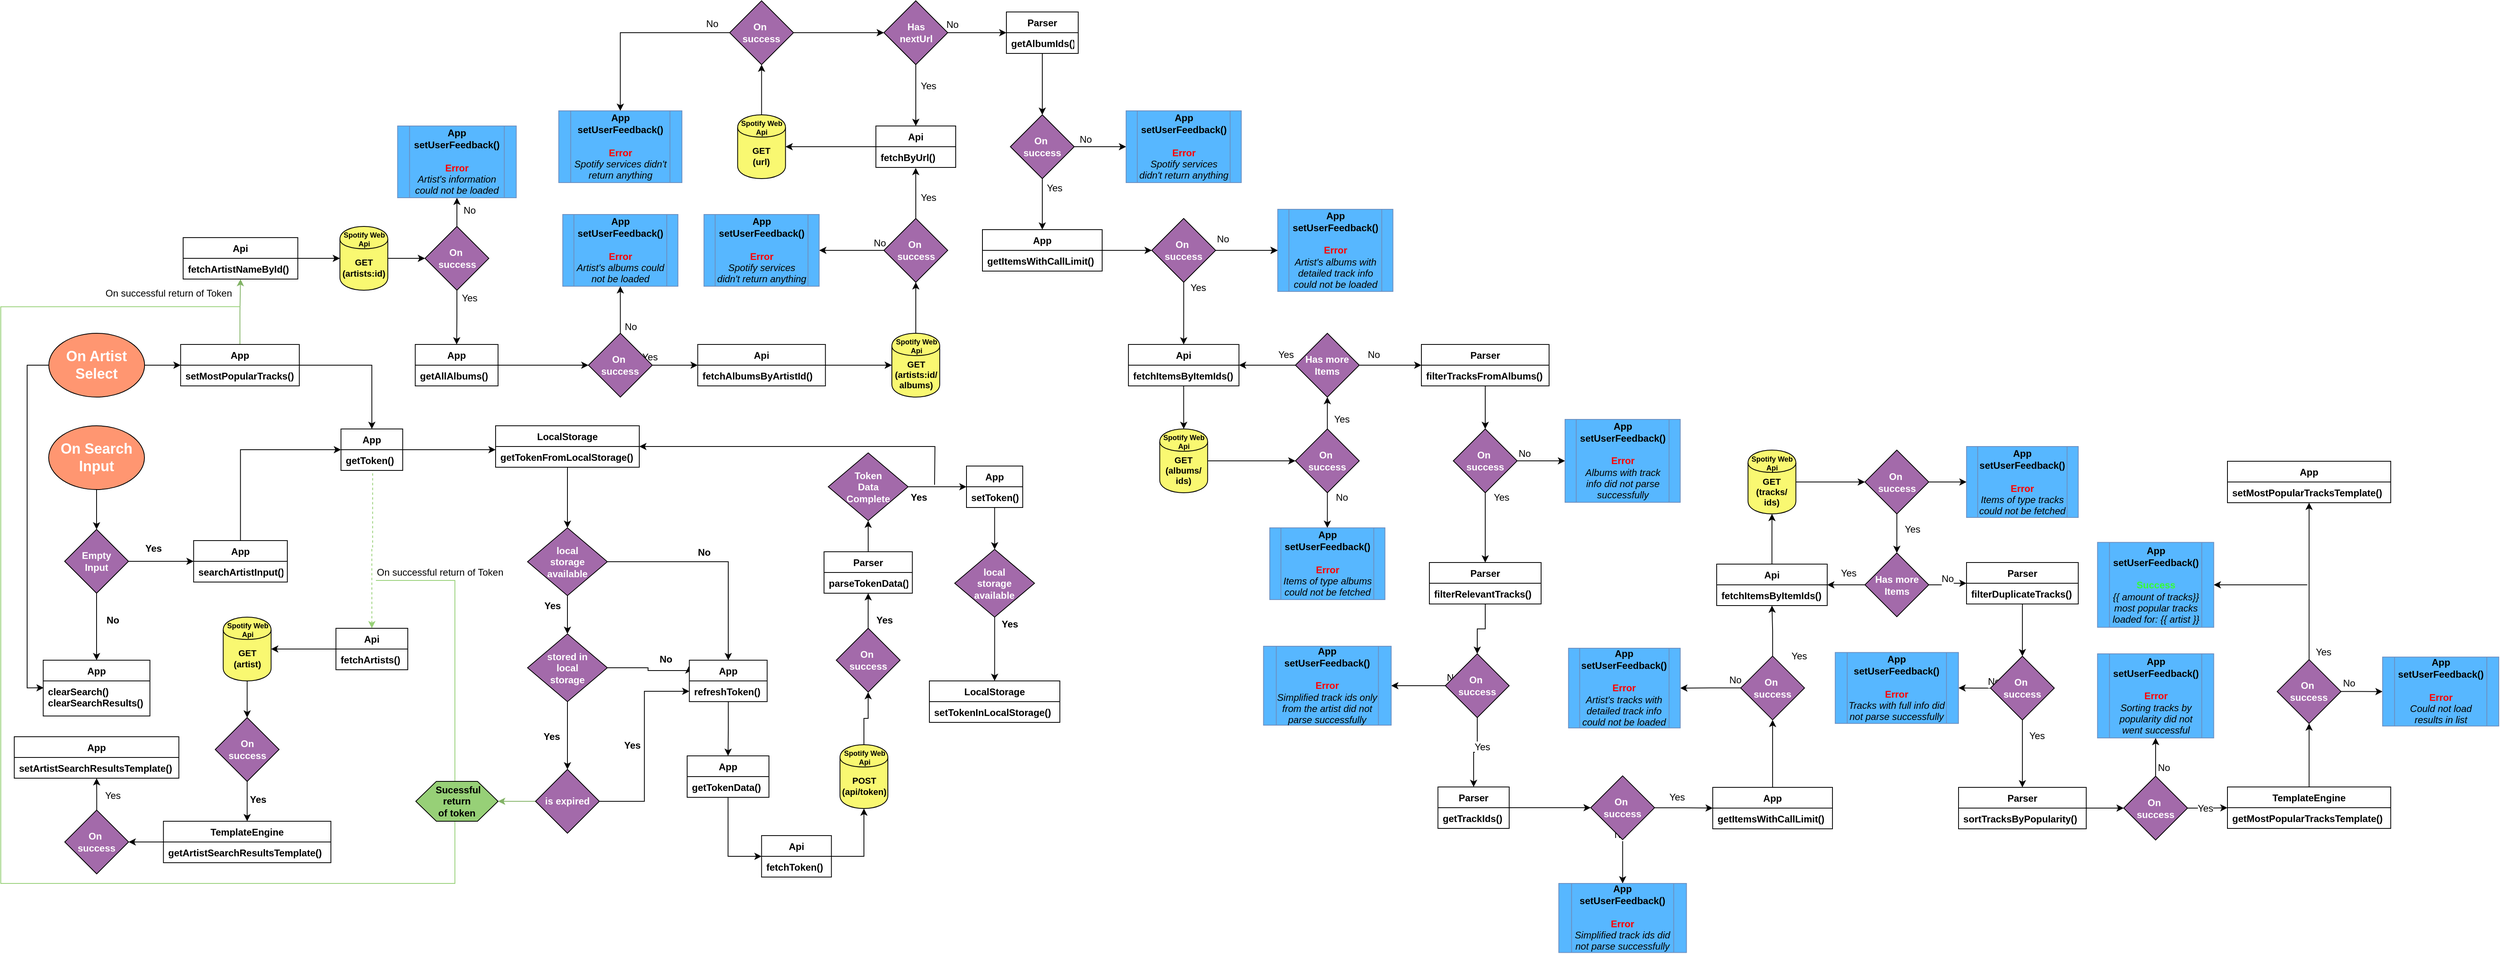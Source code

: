<mxfile version="12.6.5" type="device"><diagram id="mv6KclyyqDFG-0ZnosBd" name="Page-1"><mxGraphModel dx="4123" dy="2600" grid="1" gridSize="10" guides="1" tooltips="1" connect="1" arrows="1" fold="1" page="1" pageScale="1" pageWidth="827" pageHeight="1169" math="0" shadow="0"><root><mxCell id="0"/><mxCell id="1" parent="0"/><mxCell id="2S54WZpM6YjUS_v5H6aU-25" style="edgeStyle=orthogonalEdgeStyle;rounded=0;orthogonalLoop=1;jettySize=auto;html=1;entryX=0.5;entryY=0;entryDx=0;entryDy=0;fontStyle=1" parent="1" source="2S54WZpM6YjUS_v5H6aU-4" target="2S54WZpM6YjUS_v5H6aU-6" edge="1"><mxGeometry relative="1" as="geometry"/></mxCell><mxCell id="0rLQXNQXG4Pj6AabGtVp-44" style="edgeStyle=orthogonalEdgeStyle;rounded=0;orthogonalLoop=1;jettySize=auto;html=1;startArrow=classic;startFill=1;endArrow=none;endFill=0;" edge="1" parent="1" source="2S54WZpM6YjUS_v5H6aU-4"><mxGeometry relative="1" as="geometry"><mxPoint x="-20" y="220" as="targetPoint"/></mxGeometry></mxCell><mxCell id="2S54WZpM6YjUS_v5H6aU-4" value="LocalStorage" style="swimlane;fontStyle=1;align=center;verticalAlign=top;childLayout=stackLayout;horizontal=1;startSize=26;horizontalStack=0;resizeParent=1;resizeParentMax=0;resizeLast=0;collapsible=1;marginBottom=0;" parent="1" vertex="1"><mxGeometry x="-570" y="146" width="180" height="52" as="geometry"/></mxCell><mxCell id="2S54WZpM6YjUS_v5H6aU-5" value="getTokenFromLocalStorage()" style="text;strokeColor=none;fillColor=none;align=left;verticalAlign=top;spacingLeft=4;spacingRight=4;overflow=hidden;rotatable=0;points=[[0,0.5],[1,0.5]];portConstraint=eastwest;fontStyle=1" parent="2S54WZpM6YjUS_v5H6aU-4" vertex="1"><mxGeometry y="26" width="180" height="26" as="geometry"/></mxCell><mxCell id="2S54WZpM6YjUS_v5H6aU-16" style="edgeStyle=orthogonalEdgeStyle;rounded=0;orthogonalLoop=1;jettySize=auto;html=1;entryX=0.5;entryY=0;entryDx=0;entryDy=0;exitX=1;exitY=0.5;exitDx=0;exitDy=0;fontStyle=1" parent="1" source="2S54WZpM6YjUS_v5H6aU-6" target="2S54WZpM6YjUS_v5H6aU-14" edge="1"><mxGeometry relative="1" as="geometry"/></mxCell><mxCell id="2S54WZpM6YjUS_v5H6aU-17" value="No" style="text;html=1;align=center;verticalAlign=middle;resizable=0;points=[];labelBackgroundColor=#ffffff;fontStyle=1" parent="2S54WZpM6YjUS_v5H6aU-16" vertex="1" connectable="0"><mxGeometry x="-0.201" y="1" relative="1" as="geometry"><mxPoint x="10.51" y="-10.53" as="offset"/></mxGeometry></mxCell><mxCell id="2S54WZpM6YjUS_v5H6aU-18" style="edgeStyle=orthogonalEdgeStyle;rounded=0;orthogonalLoop=1;jettySize=auto;html=1;entryX=0.5;entryY=0;entryDx=0;entryDy=0;fontStyle=1" parent="1" source="2S54WZpM6YjUS_v5H6aU-6" target="2S54WZpM6YjUS_v5H6aU-7" edge="1"><mxGeometry relative="1" as="geometry"/></mxCell><mxCell id="2S54WZpM6YjUS_v5H6aU-19" value="Yes" style="text;html=1;align=center;verticalAlign=middle;resizable=0;points=[];labelBackgroundColor=#ffffff;fontStyle=1" parent="2S54WZpM6YjUS_v5H6aU-18" vertex="1" connectable="0"><mxGeometry x="0.246" y="-1" relative="1" as="geometry"><mxPoint x="-18.33" y="-17" as="offset"/></mxGeometry></mxCell><mxCell id="2S54WZpM6YjUS_v5H6aU-6" value="local &lt;br&gt;storage &lt;br&gt;available" style="rhombus;whiteSpace=wrap;html=1;fillColor=#A36AAA;fontColor=#FFFFFF;fontStyle=1" parent="1" vertex="1"><mxGeometry x="-530" y="274" width="100" height="85" as="geometry"/></mxCell><mxCell id="2S54WZpM6YjUS_v5H6aU-13" style="edgeStyle=orthogonalEdgeStyle;rounded=0;orthogonalLoop=1;jettySize=auto;html=1;entryX=0.5;entryY=0;entryDx=0;entryDy=0;fontStyle=1" parent="1" source="2S54WZpM6YjUS_v5H6aU-7" target="2S54WZpM6YjUS_v5H6aU-11" edge="1"><mxGeometry relative="1" as="geometry"/></mxCell><mxCell id="2S54WZpM6YjUS_v5H6aU-20" value="Yes" style="text;html=1;align=center;verticalAlign=middle;resizable=0;points=[];labelBackgroundColor=#ffffff;fontStyle=1" parent="2S54WZpM6YjUS_v5H6aU-13" vertex="1" connectable="0"><mxGeometry x="0.204" relative="1" as="geometry"><mxPoint x="-20" y="-7.5" as="offset"/></mxGeometry></mxCell><mxCell id="2S54WZpM6YjUS_v5H6aU-21" style="edgeStyle=orthogonalEdgeStyle;rounded=0;orthogonalLoop=1;jettySize=auto;html=1;exitX=1;exitY=0.5;exitDx=0;exitDy=0;entryX=-0.008;entryY=0.148;entryDx=0;entryDy=0;fontStyle=1;entryPerimeter=0;" parent="1" source="2S54WZpM6YjUS_v5H6aU-7" target="2S54WZpM6YjUS_v5H6aU-14" edge="1"><mxGeometry relative="1" as="geometry"><Array as="points"><mxPoint x="-379" y="450"/><mxPoint x="-379" y="453"/><mxPoint x="-328" y="453"/></Array></mxGeometry></mxCell><mxCell id="2S54WZpM6YjUS_v5H6aU-22" value="No" style="text;html=1;align=center;verticalAlign=middle;resizable=0;points=[];labelBackgroundColor=#ffffff;fontStyle=1" parent="2S54WZpM6YjUS_v5H6aU-21" vertex="1" connectable="0"><mxGeometry x="0.172" y="1" relative="1" as="geometry"><mxPoint x="11.5" y="-13" as="offset"/></mxGeometry></mxCell><mxCell id="2S54WZpM6YjUS_v5H6aU-7" value="stored in&lt;br&gt;local&lt;br&gt;storage" style="rhombus;whiteSpace=wrap;html=1;fillColor=#A36AAA;fontColor=#FFFFFF;fontStyle=1" parent="1" vertex="1"><mxGeometry x="-530" y="407" width="100" height="85" as="geometry"/></mxCell><mxCell id="2S54WZpM6YjUS_v5H6aU-23" style="edgeStyle=orthogonalEdgeStyle;rounded=0;orthogonalLoop=1;jettySize=auto;html=1;entryX=0;entryY=0.5;entryDx=0;entryDy=0;exitX=1;exitY=0.5;exitDx=0;exitDy=0;fontStyle=1" parent="1" source="2S54WZpM6YjUS_v5H6aU-11" target="2S54WZpM6YjUS_v5H6aU-15" edge="1"><mxGeometry relative="1" as="geometry"/></mxCell><mxCell id="2S54WZpM6YjUS_v5H6aU-24" value="Yes" style="text;html=1;align=center;verticalAlign=middle;resizable=0;points=[];labelBackgroundColor=#ffffff;fontStyle=1" parent="2S54WZpM6YjUS_v5H6aU-23" vertex="1" connectable="0"><mxGeometry x="-0.097" y="-2" relative="1" as="geometry"><mxPoint x="-18" y="-13.24" as="offset"/></mxGeometry></mxCell><mxCell id="_yx0vwJv1QH_WG4Sqojk-9" style="edgeStyle=orthogonalEdgeStyle;rounded=0;orthogonalLoop=1;jettySize=auto;html=1;entryX=1;entryY=0.5;entryDx=0;entryDy=0;fillColor=#d5e8d4;strokeColor=#82b366;" parent="1" source="2S54WZpM6YjUS_v5H6aU-11" target="_yx0vwJv1QH_WG4Sqojk-8" edge="1"><mxGeometry relative="1" as="geometry"/></mxCell><mxCell id="2S54WZpM6YjUS_v5H6aU-11" value="is expired" style="rhombus;whiteSpace=wrap;html=1;fillColor=#A36AAA;fontColor=#FFFFFF;fontStyle=1" parent="1" vertex="1"><mxGeometry x="-520" y="577" width="80" height="80" as="geometry"/></mxCell><mxCell id="2S54WZpM6YjUS_v5H6aU-28" style="edgeStyle=orthogonalEdgeStyle;rounded=0;orthogonalLoop=1;jettySize=auto;html=1;entryX=0.5;entryY=0;entryDx=0;entryDy=0;fontStyle=1" parent="1" source="2S54WZpM6YjUS_v5H6aU-14" target="2S54WZpM6YjUS_v5H6aU-26" edge="1"><mxGeometry relative="1" as="geometry"/></mxCell><mxCell id="2S54WZpM6YjUS_v5H6aU-14" value="App" style="swimlane;fontStyle=1;align=center;verticalAlign=top;childLayout=stackLayout;horizontal=1;startSize=26;horizontalStack=0;resizeParent=1;resizeParentMax=0;resizeLast=0;collapsible=1;marginBottom=0;" parent="1" vertex="1"><mxGeometry x="-327.25" y="440" width="97.5" height="52" as="geometry"/></mxCell><mxCell id="2S54WZpM6YjUS_v5H6aU-15" value="refreshToken()" style="text;strokeColor=none;fillColor=none;align=left;verticalAlign=top;spacingLeft=4;spacingRight=4;overflow=hidden;rotatable=0;points=[[0,0.5],[1,0.5]];portConstraint=eastwest;fontStyle=1" parent="2S54WZpM6YjUS_v5H6aU-14" vertex="1"><mxGeometry y="26" width="97.5" height="26" as="geometry"/></mxCell><mxCell id="_yx0vwJv1QH_WG4Sqojk-12" style="edgeStyle=orthogonalEdgeStyle;rounded=0;orthogonalLoop=1;jettySize=auto;html=1;entryX=0;entryY=0.5;entryDx=0;entryDy=0;" parent="1" source="2S54WZpM6YjUS_v5H6aU-26" target="_yx0vwJv1QH_WG4Sqojk-10" edge="1"><mxGeometry relative="1" as="geometry"/></mxCell><mxCell id="2S54WZpM6YjUS_v5H6aU-26" value="App" style="swimlane;fontStyle=1;align=center;verticalAlign=top;childLayout=stackLayout;horizontal=1;startSize=26;horizontalStack=0;resizeParent=1;resizeParentMax=0;resizeLast=0;collapsible=1;marginBottom=0;" parent="1" vertex="1"><mxGeometry x="-330" y="560" width="102.5" height="52" as="geometry"/></mxCell><mxCell id="2S54WZpM6YjUS_v5H6aU-27" value="getTokenData()" style="text;strokeColor=none;fillColor=none;align=left;verticalAlign=top;spacingLeft=4;spacingRight=4;overflow=hidden;rotatable=0;points=[[0,0.5],[1,0.5]];portConstraint=eastwest;fontStyle=1" parent="2S54WZpM6YjUS_v5H6aU-26" vertex="1"><mxGeometry y="26" width="102.5" height="26" as="geometry"/></mxCell><mxCell id="2S54WZpM6YjUS_v5H6aU-32" style="edgeStyle=orthogonalEdgeStyle;rounded=0;orthogonalLoop=1;jettySize=auto;html=1;fontStyle=1" parent="1" source="2S54WZpM6YjUS_v5H6aU-29" target="2S54WZpM6YjUS_v5H6aU-31" edge="1"><mxGeometry relative="1" as="geometry"/></mxCell><mxCell id="2S54WZpM6YjUS_v5H6aU-29" value="&lt;font style=&quot;font-size: 11px;&quot;&gt;&lt;font style=&quot;line-height: 90%; font-size: 11px;&quot;&gt;&lt;font style=&quot;font-size: 11px;&quot;&gt;POST (api/&lt;/font&gt;&lt;/font&gt;&lt;font style=&quot;line-height: 90%; font-size: 11px;&quot;&gt;token&lt;/font&gt;&lt;/font&gt;&lt;font style=&quot;line-height: 90%; font-size: 11px;&quot;&gt;&lt;font style=&quot;font-size: 11px;&quot;&gt;)&lt;/font&gt;&lt;br style=&quot;font-size: 11px;&quot;&gt;&lt;/font&gt;" style="shape=cylinder;whiteSpace=wrap;html=1;boundedLbl=1;backgroundOutline=1;verticalAlign=middle;spacing=2;fillColor=#F9F871;fontStyle=1;fontSize=11;" parent="1" vertex="1"><mxGeometry x="-138.5" y="546" width="60" height="80" as="geometry"/></mxCell><mxCell id="2S54WZpM6YjUS_v5H6aU-35" style="edgeStyle=orthogonalEdgeStyle;rounded=0;orthogonalLoop=1;jettySize=auto;html=1;fontStyle=1" parent="1" source="2S54WZpM6YjUS_v5H6aU-31" target="2S54WZpM6YjUS_v5H6aU-33" edge="1"><mxGeometry relative="1" as="geometry"/></mxCell><mxCell id="2S54WZpM6YjUS_v5H6aU-41" value="Yes" style="text;html=1;align=center;verticalAlign=middle;resizable=0;points=[];labelBackgroundColor=#ffffff;fontStyle=1" parent="2S54WZpM6YjUS_v5H6aU-35" vertex="1" connectable="0"><mxGeometry x="0.001" y="-13" relative="1" as="geometry"><mxPoint x="6.92" y="11.42" as="offset"/></mxGeometry></mxCell><mxCell id="2S54WZpM6YjUS_v5H6aU-31" value="On&amp;nbsp;&lt;br&gt;success" style="rhombus;whiteSpace=wrap;html=1;fillColor=#A36AAA;fontColor=#FFFFFF;fontStyle=1" parent="1" vertex="1"><mxGeometry x="-143.16" y="400" width="80" height="80" as="geometry"/></mxCell><mxCell id="2S54WZpM6YjUS_v5H6aU-40" style="edgeStyle=orthogonalEdgeStyle;rounded=0;orthogonalLoop=1;jettySize=auto;html=1;fontStyle=1" parent="1" source="2S54WZpM6YjUS_v5H6aU-33" target="2S54WZpM6YjUS_v5H6aU-39" edge="1"><mxGeometry relative="1" as="geometry"/></mxCell><mxCell id="2S54WZpM6YjUS_v5H6aU-33" value="Parser" style="swimlane;fontStyle=1;align=center;verticalAlign=top;childLayout=stackLayout;horizontal=1;startSize=26;horizontalStack=0;resizeParent=1;resizeParentMax=0;resizeLast=0;collapsible=1;marginBottom=0;" parent="1" vertex="1"><mxGeometry x="-158.5" y="304" width="110.67" height="52" as="geometry"/></mxCell><mxCell id="2S54WZpM6YjUS_v5H6aU-34" value="parseTokenData()" style="text;strokeColor=none;fillColor=none;align=left;verticalAlign=top;spacingLeft=4;spacingRight=4;overflow=hidden;rotatable=0;points=[[0,0.5],[1,0.5]];portConstraint=eastwest;fontStyle=1" parent="2S54WZpM6YjUS_v5H6aU-33" vertex="1"><mxGeometry y="26" width="110.67" height="26" as="geometry"/></mxCell><mxCell id="2S54WZpM6YjUS_v5H6aU-44" style="edgeStyle=orthogonalEdgeStyle;rounded=0;orthogonalLoop=1;jettySize=auto;html=1;fontStyle=1;" parent="1" source="2S54WZpM6YjUS_v5H6aU-39" target="2S54WZpM6YjUS_v5H6aU-42" edge="1"><mxGeometry relative="1" as="geometry"/></mxCell><mxCell id="2S54WZpM6YjUS_v5H6aU-46" value="Yes" style="text;html=1;align=center;verticalAlign=middle;resizable=0;points=[];labelBackgroundColor=#ffffff;fontStyle=1" parent="2S54WZpM6YjUS_v5H6aU-44" vertex="1" connectable="0"><mxGeometry x="0.18" y="2" relative="1" as="geometry"><mxPoint x="-29.69" y="15.0" as="offset"/></mxGeometry></mxCell><mxCell id="2S54WZpM6YjUS_v5H6aU-39" value="Token&lt;br&gt;Data&lt;br&gt;Complete" style="rhombus;whiteSpace=wrap;html=1;fillColor=#A36AAA;fontColor=#FFFFFF;fontStyle=1" parent="1" vertex="1"><mxGeometry x="-153.17" y="180" width="100" height="85" as="geometry"/></mxCell><mxCell id="_yx0vwJv1QH_WG4Sqojk-21" style="edgeStyle=orthogonalEdgeStyle;rounded=0;orthogonalLoop=1;jettySize=auto;html=1;" parent="1" source="2S54WZpM6YjUS_v5H6aU-42" target="_yx0vwJv1QH_WG4Sqojk-20" edge="1"><mxGeometry relative="1" as="geometry"/></mxCell><mxCell id="2S54WZpM6YjUS_v5H6aU-42" value="App" style="swimlane;fontStyle=1;align=center;verticalAlign=top;childLayout=stackLayout;horizontal=1;startSize=26;horizontalStack=0;resizeParent=1;resizeParentMax=0;resizeLast=0;collapsible=1;marginBottom=0;" parent="1" vertex="1"><mxGeometry x="20" y="196.5" width="70.5" height="52" as="geometry"/></mxCell><mxCell id="2S54WZpM6YjUS_v5H6aU-43" value="setToken()" style="text;strokeColor=none;fillColor=none;align=left;verticalAlign=top;spacingLeft=4;spacingRight=4;overflow=hidden;rotatable=0;points=[[0,0.5],[1,0.5]];portConstraint=eastwest;fontStyle=1" parent="2S54WZpM6YjUS_v5H6aU-42" vertex="1"><mxGeometry y="26" width="70.5" height="26" as="geometry"/></mxCell><mxCell id="2S54WZpM6YjUS_v5H6aU-67" style="edgeStyle=orthogonalEdgeStyle;rounded=0;orthogonalLoop=1;jettySize=auto;html=1;entryX=0.5;entryY=0;entryDx=0;entryDy=0;fontStyle=1" parent="1" source="2S54WZpM6YjUS_v5H6aU-47" target="2S54WZpM6YjUS_v5H6aU-48" edge="1"><mxGeometry relative="1" as="geometry"/></mxCell><mxCell id="2S54WZpM6YjUS_v5H6aU-47" value="On Search Input" style="ellipse;whiteSpace=wrap;html=1;fillColor=#FF9671;fontColor=#FFFFFF;fontStyle=1;fontSize=18;" parent="1" vertex="1"><mxGeometry x="-1130" y="146" width="120" height="80" as="geometry"/></mxCell><mxCell id="2S54WZpM6YjUS_v5H6aU-59" style="edgeStyle=orthogonalEdgeStyle;rounded=0;orthogonalLoop=1;jettySize=auto;html=1;fontStyle=1" parent="1" source="2S54WZpM6YjUS_v5H6aU-48" target="2S54WZpM6YjUS_v5H6aU-49" edge="1"><mxGeometry relative="1" as="geometry"/></mxCell><mxCell id="2S54WZpM6YjUS_v5H6aU-60" value="Yes" style="text;html=1;align=center;verticalAlign=middle;resizable=0;points=[];labelBackgroundColor=#ffffff;fontStyle=1" parent="2S54WZpM6YjUS_v5H6aU-59" vertex="1" connectable="0"><mxGeometry x="-0.248" y="-1" relative="1" as="geometry"><mxPoint y="-17" as="offset"/></mxGeometry></mxCell><mxCell id="2S54WZpM6YjUS_v5H6aU-63" style="edgeStyle=orthogonalEdgeStyle;rounded=0;orthogonalLoop=1;jettySize=auto;html=1;entryX=0.5;entryY=0;entryDx=0;entryDy=0;strokeWidth=1;fontStyle=1" parent="1" source="2S54WZpM6YjUS_v5H6aU-48" target="2S54WZpM6YjUS_v5H6aU-61" edge="1"><mxGeometry relative="1" as="geometry"/></mxCell><mxCell id="2S54WZpM6YjUS_v5H6aU-65" value="No" style="text;html=1;align=center;verticalAlign=middle;resizable=0;points=[];labelBackgroundColor=#ffffff;rotation=0;fontStyle=1" parent="2S54WZpM6YjUS_v5H6aU-63" vertex="1" connectable="0"><mxGeometry x="-0.23" y="-1" relative="1" as="geometry"><mxPoint x="20.99" y="1.43" as="offset"/></mxGeometry></mxCell><mxCell id="2S54WZpM6YjUS_v5H6aU-48" value="Empty&lt;br&gt;Input" style="rhombus;whiteSpace=wrap;html=1;fillColor=#A36AAA;fontColor=#FFFFFF;fontStyle=1" parent="1" vertex="1"><mxGeometry x="-1110" y="276" width="80" height="80" as="geometry"/></mxCell><mxCell id="2S54WZpM6YjUS_v5H6aU-68" style="edgeStyle=orthogonalEdgeStyle;rounded=0;orthogonalLoop=1;jettySize=auto;html=1;entryX=0;entryY=0.5;entryDx=0;entryDy=0;fontStyle=1;exitX=0.5;exitY=0;exitDx=0;exitDy=0;" parent="1" source="2S54WZpM6YjUS_v5H6aU-49" target="_yx0vwJv1QH_WG4Sqojk-1" edge="1"><mxGeometry relative="1" as="geometry"><mxPoint x="-889.99" y="226.0" as="targetPoint"/></mxGeometry></mxCell><mxCell id="2S54WZpM6YjUS_v5H6aU-49" value="App" style="swimlane;fontStyle=1;align=center;verticalAlign=top;childLayout=stackLayout;horizontal=1;startSize=26;horizontalStack=0;resizeParent=1;resizeParentMax=0;resizeLast=0;collapsible=1;marginBottom=0;" parent="1" vertex="1"><mxGeometry x="-948.37" y="290" width="117.37" height="52" as="geometry"/></mxCell><mxCell id="2S54WZpM6YjUS_v5H6aU-50" value="searchArtistInput()" style="text;strokeColor=none;fillColor=none;align=left;verticalAlign=top;spacingLeft=4;spacingRight=4;overflow=hidden;rotatable=0;points=[[0,0.5],[1,0.5]];portConstraint=eastwest;fontStyle=1" parent="2S54WZpM6YjUS_v5H6aU-49" vertex="1"><mxGeometry y="26" width="117.37" height="26" as="geometry"/></mxCell><mxCell id="2S54WZpM6YjUS_v5H6aU-61" value="App" style="swimlane;fontStyle=1;align=center;verticalAlign=top;childLayout=stackLayout;horizontal=1;startSize=26;horizontalStack=0;resizeParent=1;resizeParentMax=0;resizeLast=0;collapsible=1;marginBottom=0;" parent="1" vertex="1"><mxGeometry x="-1136.84" y="440" width="133.69" height="70" as="geometry"/></mxCell><mxCell id="2S54WZpM6YjUS_v5H6aU-62" value="clearSearch()&#10;clearSearchResults()" style="text;strokeColor=none;fillColor=none;align=left;verticalAlign=top;spacingLeft=4;spacingRight=4;overflow=hidden;rotatable=0;points=[[0,0.5],[1,0.5]];portConstraint=eastwest;fontStyle=1" parent="2S54WZpM6YjUS_v5H6aU-61" vertex="1"><mxGeometry y="26" width="133.69" height="44" as="geometry"/></mxCell><mxCell id="2S54WZpM6YjUS_v5H6aU-88" style="edgeStyle=orthogonalEdgeStyle;rounded=0;orthogonalLoop=1;jettySize=auto;html=1;fontStyle=1" parent="1" source="2S54WZpM6YjUS_v5H6aU-69" target="2S54WZpM6YjUS_v5H6aU-85" edge="1"><mxGeometry relative="1" as="geometry"/></mxCell><mxCell id="_yx0vwJv1QH_WG4Sqojk-46" style="edgeStyle=orthogonalEdgeStyle;rounded=0;orthogonalLoop=1;jettySize=auto;html=1;entryX=0.004;entryY=0.197;entryDx=0;entryDy=0;entryPerimeter=0;startArrow=none;startFill=0;endArrow=classic;endFill=1;" parent="1" source="2S54WZpM6YjUS_v5H6aU-69" target="2S54WZpM6YjUS_v5H6aU-62" edge="1"><mxGeometry relative="1" as="geometry"><Array as="points"><mxPoint x="-1157" y="70"/><mxPoint x="-1157" y="475"/></Array></mxGeometry></mxCell><mxCell id="2S54WZpM6YjUS_v5H6aU-69" value="On Artist Select" style="ellipse;whiteSpace=wrap;html=1;fillColor=#FF9671;strokeColor=#000000;fontColor=#FFFFFF;fontStyle=1;fontSize=18;" parent="1" vertex="1"><mxGeometry x="-1129.84" y="30" width="120" height="80" as="geometry"/></mxCell><mxCell id="BJW-M2jZCZGashgSb98D-4" style="edgeStyle=orthogonalEdgeStyle;rounded=0;orthogonalLoop=1;jettySize=auto;html=1;fontSize=9;fontStyle=1;entryX=1;entryY=0.5;entryDx=0;entryDy=0;" parent="1" source="2S54WZpM6YjUS_v5H6aU-70" target="BJW-M2jZCZGashgSb98D-2" edge="1"><mxGeometry relative="1" as="geometry"><mxPoint x="-850" y="440" as="targetPoint"/></mxGeometry></mxCell><mxCell id="_yx0vwJv1QH_WG4Sqojk-33" style="edgeStyle=orthogonalEdgeStyle;rounded=0;orthogonalLoop=1;jettySize=auto;html=1;startArrow=classic;startFill=1;endArrow=none;endFill=0;fillColor=#d5e8d4;strokeColor=#97D077;entryX=0.513;entryY=1.006;entryDx=0;entryDy=0;entryPerimeter=0;exitX=0.5;exitY=0;exitDx=0;exitDy=0;dashed=1;shadow=0;" parent="1" source="2S54WZpM6YjUS_v5H6aU-70" target="_yx0vwJv1QH_WG4Sqojk-2" edge="1"><mxGeometry relative="1" as="geometry"><mxPoint x="-720" y="210" as="targetPoint"/></mxGeometry></mxCell><mxCell id="_yx0vwJv1QH_WG4Sqojk-34" value="On successful return of Token" style="text;html=1;align=center;verticalAlign=middle;resizable=0;points=[];labelBackgroundColor=#ffffff;" parent="_yx0vwJv1QH_WG4Sqojk-33" vertex="1" connectable="0"><mxGeometry x="0.771" y="-1" relative="1" as="geometry"><mxPoint x="83.07" y="105" as="offset"/></mxGeometry></mxCell><mxCell id="2S54WZpM6YjUS_v5H6aU-70" value="Api" style="swimlane;fontStyle=1;align=center;verticalAlign=top;childLayout=stackLayout;horizontal=1;startSize=26;horizontalStack=0;resizeParent=1;resizeParentMax=0;resizeLast=0;collapsible=1;marginBottom=0;" parent="1" vertex="1"><mxGeometry x="-770.07" y="400" width="90" height="52" as="geometry"/></mxCell><mxCell id="2S54WZpM6YjUS_v5H6aU-71" value="fetchArtists()" style="text;strokeColor=none;fillColor=none;align=left;verticalAlign=top;spacingLeft=4;spacingRight=4;overflow=hidden;rotatable=0;points=[[0,0.5],[1,0.5]];portConstraint=eastwest;fontStyle=1" parent="2S54WZpM6YjUS_v5H6aU-70" vertex="1"><mxGeometry y="26" width="90" height="26" as="geometry"/></mxCell><mxCell id="2S54WZpM6YjUS_v5H6aU-79" style="edgeStyle=orthogonalEdgeStyle;rounded=0;orthogonalLoop=1;jettySize=auto;html=1;fontStyle=1" parent="1" source="2S54WZpM6YjUS_v5H6aU-74" target="2S54WZpM6YjUS_v5H6aU-77" edge="1"><mxGeometry relative="1" as="geometry"/></mxCell><mxCell id="2S54WZpM6YjUS_v5H6aU-80" value="Yes" style="text;html=1;align=center;verticalAlign=middle;resizable=0;points=[];labelBackgroundColor=#ffffff;fontStyle=1" parent="2S54WZpM6YjUS_v5H6aU-79" vertex="1" connectable="0"><mxGeometry x="-0.223" y="1" relative="1" as="geometry"><mxPoint x="12.5" y="3.33" as="offset"/></mxGeometry></mxCell><mxCell id="2S54WZpM6YjUS_v5H6aU-74" value="On &lt;br&gt;success" style="rhombus;whiteSpace=wrap;html=1;fillColor=#A36AAA;fontColor=#FFFFFF;fontStyle=1;verticalAlign=middle;" parent="1" vertex="1"><mxGeometry x="-921.31" y="512" width="80" height="80" as="geometry"/></mxCell><mxCell id="2S54WZpM6YjUS_v5H6aU-118" style="edgeStyle=orthogonalEdgeStyle;rounded=0;orthogonalLoop=1;jettySize=auto;html=1;entryX=1;entryY=0.5;entryDx=0;entryDy=0;fontStyle=1" parent="1" source="2S54WZpM6YjUS_v5H6aU-77" target="2S54WZpM6YjUS_v5H6aU-115" edge="1"><mxGeometry relative="1" as="geometry"/></mxCell><mxCell id="2S54WZpM6YjUS_v5H6aU-77" value="TemplateEngine" style="swimlane;fontStyle=1;align=center;verticalAlign=top;childLayout=stackLayout;horizontal=1;startSize=26;horizontalStack=0;resizeParent=1;resizeParentMax=0;resizeLast=0;collapsible=1;marginBottom=0;" parent="1" vertex="1"><mxGeometry x="-986.23" y="642" width="209.84" height="52" as="geometry"/></mxCell><mxCell id="2S54WZpM6YjUS_v5H6aU-78" value="getArtistSearchResultsTemplate()" style="text;strokeColor=none;fillColor=none;align=left;verticalAlign=top;spacingLeft=4;spacingRight=4;overflow=hidden;rotatable=0;points=[[0,0.5],[1,0.5]];portConstraint=eastwest;fontStyle=1" parent="2S54WZpM6YjUS_v5H6aU-77" vertex="1"><mxGeometry y="26" width="209.84" height="26" as="geometry"/></mxCell><mxCell id="2S54WZpM6YjUS_v5H6aU-93" style="edgeStyle=orthogonalEdgeStyle;rounded=0;orthogonalLoop=1;jettySize=auto;html=1;entryX=0.5;entryY=0;entryDx=0;entryDy=0;fontStyle=1" parent="1" source="2S54WZpM6YjUS_v5H6aU-85" target="_yx0vwJv1QH_WG4Sqojk-1" edge="1"><mxGeometry relative="1" as="geometry"><mxPoint x="-889.99" y="146.0" as="targetPoint"/></mxGeometry></mxCell><mxCell id="2S54WZpM6YjUS_v5H6aU-97" style="edgeStyle=orthogonalEdgeStyle;rounded=0;orthogonalLoop=1;jettySize=auto;html=1;fontStyle=1;fillColor=#d5e8d4;strokeColor=#82b366;" parent="1" source="2S54WZpM6YjUS_v5H6aU-85" target="2S54WZpM6YjUS_v5H6aU-94" edge="1"><mxGeometry relative="1" as="geometry"/></mxCell><mxCell id="2S54WZpM6YjUS_v5H6aU-98" value="&lt;span style=&quot;font-weight: 400&quot;&gt;On successful return of Token&lt;/span&gt;" style="text;html=1;align=center;verticalAlign=middle;resizable=0;points=[];labelBackgroundColor=#ffffff;fontStyle=1" parent="2S54WZpM6YjUS_v5H6aU-97" vertex="1" connectable="0"><mxGeometry x="-0.176" y="-2" relative="1" as="geometry"><mxPoint x="-91.67" y="-30.19" as="offset"/></mxGeometry></mxCell><mxCell id="2S54WZpM6YjUS_v5H6aU-85" value="App" style="swimlane;fontStyle=1;align=center;verticalAlign=top;childLayout=stackLayout;horizontal=1;startSize=26;horizontalStack=0;resizeParent=1;resizeParentMax=0;resizeLast=0;collapsible=1;marginBottom=0;" parent="1" vertex="1"><mxGeometry x="-964.68" y="44" width="148.68" height="52" as="geometry"/></mxCell><mxCell id="2S54WZpM6YjUS_v5H6aU-86" value="setMostPopularTracks()" style="text;strokeColor=none;fillColor=none;align=left;verticalAlign=top;spacingLeft=4;spacingRight=4;overflow=hidden;rotatable=0;points=[[0,0.5],[1,0.5]];portConstraint=eastwest;fontStyle=1" parent="2S54WZpM6YjUS_v5H6aU-85" vertex="1"><mxGeometry y="26" width="148.68" height="26" as="geometry"/></mxCell><mxCell id="BJW-M2jZCZGashgSb98D-8" style="edgeStyle=orthogonalEdgeStyle;rounded=0;orthogonalLoop=1;jettySize=auto;html=1;fontSize=9;fontStyle=1" parent="1" source="2S54WZpM6YjUS_v5H6aU-94" target="BJW-M2jZCZGashgSb98D-6" edge="1"><mxGeometry relative="1" as="geometry"/></mxCell><mxCell id="2S54WZpM6YjUS_v5H6aU-94" value="Api" style="swimlane;fontStyle=1;align=center;verticalAlign=top;childLayout=stackLayout;horizontal=1;startSize=26;horizontalStack=0;resizeParent=1;resizeParentMax=0;resizeLast=0;collapsible=1;marginBottom=0;" parent="1" vertex="1"><mxGeometry x="-961.53" y="-90" width="143.69" height="52" as="geometry"/></mxCell><mxCell id="2S54WZpM6YjUS_v5H6aU-95" value="fetchArtistNameById()" style="text;strokeColor=none;fillColor=none;align=left;verticalAlign=top;spacingLeft=4;spacingRight=4;overflow=hidden;rotatable=0;points=[[0,0.5],[1,0.5]];portConstraint=eastwest;fontStyle=1" parent="2S54WZpM6YjUS_v5H6aU-94" vertex="1"><mxGeometry y="26" width="143.69" height="26" as="geometry"/></mxCell><mxCell id="2S54WZpM6YjUS_v5H6aU-103" style="edgeStyle=orthogonalEdgeStyle;rounded=0;orthogonalLoop=1;jettySize=auto;html=1;fontStyle=1" parent="1" source="2S54WZpM6YjUS_v5H6aU-99" target="2S54WZpM6YjUS_v5H6aU-105" edge="1"><mxGeometry relative="1" as="geometry"><mxPoint x="1581.43" y="1066.5" as="targetPoint"/></mxGeometry></mxCell><mxCell id="0rLQXNQXG4Pj6AabGtVp-33" value="Yes" style="text;html=1;align=center;verticalAlign=middle;resizable=0;points=[];labelBackgroundColor=#ffffff;" vertex="1" connectable="0" parent="2S54WZpM6YjUS_v5H6aU-103"><mxGeometry x="-0.941" relative="1" as="geometry"><mxPoint x="20" as="offset"/></mxGeometry></mxCell><mxCell id="0rLQXNQXG4Pj6AabGtVp-31" style="edgeStyle=orthogonalEdgeStyle;rounded=0;orthogonalLoop=1;jettySize=auto;html=1;" edge="1" parent="1" source="2S54WZpM6YjUS_v5H6aU-99" target="0rLQXNQXG4Pj6AabGtVp-30"><mxGeometry relative="1" as="geometry"/></mxCell><mxCell id="0rLQXNQXG4Pj6AabGtVp-32" value="No" style="text;html=1;align=center;verticalAlign=middle;resizable=0;points=[];labelBackgroundColor=#ffffff;" vertex="1" connectable="0" parent="0rLQXNQXG4Pj6AabGtVp-31"><mxGeometry x="-0.685" y="-1" relative="1" as="geometry"><mxPoint x="9" y="-3.07" as="offset"/></mxGeometry></mxCell><mxCell id="2S54WZpM6YjUS_v5H6aU-99" value="On&amp;nbsp;&lt;br&gt;success" style="rhombus;whiteSpace=wrap;html=1;fillColor=#A36AAA;fontColor=#FFFFFF;fontStyle=1" parent="1" vertex="1"><mxGeometry x="1470" y="585.5" width="80" height="80" as="geometry"/></mxCell><mxCell id="0rLQXNQXG4Pj6AabGtVp-34" style="edgeStyle=orthogonalEdgeStyle;rounded=0;orthogonalLoop=1;jettySize=auto;html=1;" edge="1" parent="1" source="2S54WZpM6YjUS_v5H6aU-105" target="2S54WZpM6YjUS_v5H6aU-107"><mxGeometry relative="1" as="geometry"/></mxCell><mxCell id="2S54WZpM6YjUS_v5H6aU-105" value="TemplateEngine" style="swimlane;fontStyle=1;align=center;verticalAlign=top;childLayout=stackLayout;horizontal=1;startSize=26;horizontalStack=0;resizeParent=1;resizeParentMax=0;resizeLast=0;collapsible=1;marginBottom=0;" parent="1" vertex="1"><mxGeometry x="1600" y="599.05" width="204.59" height="52" as="geometry"/></mxCell><mxCell id="2S54WZpM6YjUS_v5H6aU-106" value="getMostPopularTracksTemplate()" style="text;strokeColor=none;fillColor=none;align=left;verticalAlign=top;spacingLeft=4;spacingRight=4;overflow=hidden;rotatable=0;points=[[0,0.5],[1,0.5]];portConstraint=eastwest;fontStyle=1" parent="2S54WZpM6YjUS_v5H6aU-105" vertex="1"><mxGeometry y="26" width="204.59" height="26" as="geometry"/></mxCell><mxCell id="2S54WZpM6YjUS_v5H6aU-110" style="edgeStyle=orthogonalEdgeStyle;rounded=0;orthogonalLoop=1;jettySize=auto;html=1;fontStyle=1" parent="1" source="2S54WZpM6YjUS_v5H6aU-107" target="2S54WZpM6YjUS_v5H6aU-108" edge="1"><mxGeometry relative="1" as="geometry"/></mxCell><mxCell id="0rLQXNQXG4Pj6AabGtVp-38" value="Yes" style="text;html=1;align=center;verticalAlign=middle;resizable=0;points=[];labelBackgroundColor=#ffffff;" vertex="1" connectable="0" parent="2S54WZpM6YjUS_v5H6aU-110"><mxGeometry x="-0.897" y="1" relative="1" as="geometry"><mxPoint x="18.68" y="-0.03" as="offset"/></mxGeometry></mxCell><mxCell id="0rLQXNQXG4Pj6AabGtVp-36" style="edgeStyle=orthogonalEdgeStyle;rounded=0;orthogonalLoop=1;jettySize=auto;html=1;" edge="1" parent="1" source="2S54WZpM6YjUS_v5H6aU-107" target="0rLQXNQXG4Pj6AabGtVp-35"><mxGeometry relative="1" as="geometry"/></mxCell><mxCell id="0rLQXNQXG4Pj6AabGtVp-37" value="No" style="text;html=1;align=center;verticalAlign=middle;resizable=0;points=[];labelBackgroundColor=#ffffff;" vertex="1" connectable="0" parent="0rLQXNQXG4Pj6AabGtVp-36"><mxGeometry x="0.001" y="-16" relative="1" as="geometry"><mxPoint x="-16" y="-26.34" as="offset"/></mxGeometry></mxCell><mxCell id="2S54WZpM6YjUS_v5H6aU-107" value="On&amp;nbsp;&lt;br&gt;success" style="rhombus;whiteSpace=wrap;html=1;fillColor=#A36AAA;fontColor=#FFFFFF;fontStyle=1" parent="1" vertex="1"><mxGeometry x="1662.29" y="439.33" width="80" height="80" as="geometry"/></mxCell><mxCell id="2S54WZpM6YjUS_v5H6aU-108" value="App" style="swimlane;fontStyle=1;align=center;verticalAlign=top;childLayout=stackLayout;horizontal=1;startSize=26;horizontalStack=0;resizeParent=1;resizeParentMax=0;resizeLast=0;collapsible=1;marginBottom=0;" parent="1" vertex="1"><mxGeometry x="1600.0" y="190.5" width="204.59" height="52" as="geometry"/></mxCell><mxCell id="2S54WZpM6YjUS_v5H6aU-109" value="setMostPopularTracksTemplate()" style="text;strokeColor=none;fillColor=none;align=left;verticalAlign=top;spacingLeft=4;spacingRight=4;overflow=hidden;rotatable=0;points=[[0,0.5],[1,0.5]];portConstraint=eastwest;fontStyle=1" parent="2S54WZpM6YjUS_v5H6aU-108" vertex="1"><mxGeometry y="26" width="204.59" height="26" as="geometry"/></mxCell><mxCell id="_yx0vwJv1QH_WG4Sqojk-41" style="edgeStyle=orthogonalEdgeStyle;rounded=0;orthogonalLoop=1;jettySize=auto;html=1;startArrow=none;startFill=0;endArrow=classic;endFill=1;" parent="1" source="2S54WZpM6YjUS_v5H6aU-115" target="2S54WZpM6YjUS_v5H6aU-116" edge="1"><mxGeometry relative="1" as="geometry"/></mxCell><mxCell id="_yx0vwJv1QH_WG4Sqojk-42" value="Yes" style="text;html=1;align=center;verticalAlign=middle;resizable=0;points=[];labelBackgroundColor=#ffffff;" parent="_yx0vwJv1QH_WG4Sqojk-41" vertex="1" connectable="0"><mxGeometry x="0.142" y="-1" relative="1" as="geometry"><mxPoint x="18.95" y="4.72" as="offset"/></mxGeometry></mxCell><mxCell id="2S54WZpM6YjUS_v5H6aU-115" value="On&amp;nbsp;&lt;br&gt;success" style="rhombus;whiteSpace=wrap;html=1;fontStyle=1;fillColor=#A36AAA;fontColor=#FFFFFF;" parent="1" vertex="1"><mxGeometry x="-1109.84" y="628" width="80" height="80" as="geometry"/></mxCell><mxCell id="2S54WZpM6YjUS_v5H6aU-116" value="App" style="swimlane;fontStyle=1;align=center;verticalAlign=top;childLayout=stackLayout;horizontal=1;startSize=26;horizontalStack=0;resizeParent=1;resizeParentMax=0;resizeLast=0;collapsible=1;marginBottom=0;" parent="1" vertex="1"><mxGeometry x="-1173.13" y="536" width="206.25" height="52" as="geometry"/></mxCell><mxCell id="2S54WZpM6YjUS_v5H6aU-117" value="setArtistSearchResultsTemplate()" style="text;strokeColor=none;fillColor=none;align=left;verticalAlign=top;spacingLeft=4;spacingRight=4;overflow=hidden;rotatable=0;points=[[0,0.5],[1,0.5]];portConstraint=eastwest;fontStyle=1" parent="2S54WZpM6YjUS_v5H6aU-116" vertex="1"><mxGeometry y="26" width="206.25" height="26" as="geometry"/></mxCell><mxCell id="BJW-M2jZCZGashgSb98D-1" value="Spotify Web&lt;br style=&quot;font-size: 9px;&quot;&gt;Api" style="text;html=1;align=center;verticalAlign=middle;resizable=0;points=[];autosize=1;fontSize=9;fontStyle=1" parent="1" vertex="1"><mxGeometry x="-143.5" y="547" width="70" height="30" as="geometry"/></mxCell><mxCell id="BJW-M2jZCZGashgSb98D-5" style="edgeStyle=orthogonalEdgeStyle;rounded=0;orthogonalLoop=1;jettySize=auto;html=1;entryX=0.5;entryY=0;entryDx=0;entryDy=0;fontSize=9;fontStyle=1;exitX=0.5;exitY=1;exitDx=0;exitDy=0;" parent="1" source="BJW-M2jZCZGashgSb98D-2" target="2S54WZpM6YjUS_v5H6aU-74" edge="1"><mxGeometry relative="1" as="geometry"/></mxCell><mxCell id="BJW-M2jZCZGashgSb98D-2" value="&lt;font style=&quot;font-size: 11px&quot;&gt;&lt;font style=&quot;line-height: 90% ; font-size: 11px&quot;&gt;&lt;font style=&quot;font-size: 11px&quot;&gt;GET&lt;br style=&quot;font-size: 11px&quot;&gt;(&lt;/font&gt;&lt;/font&gt;&lt;font style=&quot;line-height: 90% ; font-size: 11px&quot;&gt;artist&lt;/font&gt;&lt;/font&gt;&lt;font style=&quot;line-height: 90% ; font-size: 11px&quot;&gt;&lt;font style=&quot;font-size: 11px&quot;&gt;)&lt;/font&gt;&lt;br style=&quot;font-size: 11px&quot;&gt;&lt;/font&gt;" style="shape=cylinder;whiteSpace=wrap;html=1;boundedLbl=1;backgroundOutline=1;verticalAlign=middle;spacing=2;fillColor=#F9F871;fontStyle=1;fontSize=11;" parent="1" vertex="1"><mxGeometry x="-911.31" y="386" width="60" height="80" as="geometry"/></mxCell><mxCell id="BJW-M2jZCZGashgSb98D-3" value="Spotify Web&lt;br style=&quot;font-size: 9px;&quot;&gt;Api" style="text;html=1;align=center;verticalAlign=middle;resizable=0;points=[];autosize=1;fontSize=9;fontStyle=1" parent="1" vertex="1"><mxGeometry x="-916.31" y="387" width="70" height="30" as="geometry"/></mxCell><mxCell id="_yx0vwJv1QH_WG4Sqojk-52" style="edgeStyle=orthogonalEdgeStyle;rounded=0;orthogonalLoop=1;jettySize=auto;html=1;entryX=0;entryY=0.5;entryDx=0;entryDy=0;startArrow=none;startFill=0;endArrow=classic;endFill=1;" parent="1" source="BJW-M2jZCZGashgSb98D-6" target="_yx0vwJv1QH_WG4Sqojk-51" edge="1"><mxGeometry relative="1" as="geometry"/></mxCell><mxCell id="BJW-M2jZCZGashgSb98D-6" value="&lt;font style=&quot;font-size: 11px&quot;&gt;&lt;font style=&quot;line-height: 90% ; font-size: 11px&quot;&gt;&lt;font style=&quot;font-size: 11px&quot;&gt;GET&lt;br style=&quot;font-size: 11px&quot;&gt;(&lt;/font&gt;&lt;/font&gt;&lt;font style=&quot;line-height: 90% ; font-size: 11px&quot;&gt;artists:id&lt;/font&gt;&lt;/font&gt;&lt;font style=&quot;line-height: 90% ; font-size: 11px&quot;&gt;&lt;font style=&quot;font-size: 11px&quot;&gt;)&lt;/font&gt;&lt;br style=&quot;font-size: 11px&quot;&gt;&lt;/font&gt;" style="shape=cylinder;whiteSpace=wrap;html=1;boundedLbl=1;backgroundOutline=1;verticalAlign=middle;spacing=2;fontSize=11;fillColor=#F9F871;fontStyle=1" parent="1" vertex="1"><mxGeometry x="-765.07" y="-104.0" width="60" height="80" as="geometry"/></mxCell><mxCell id="BJW-M2jZCZGashgSb98D-7" value="Spotify Web&lt;br style=&quot;font-size: 9px;&quot;&gt;Api" style="text;html=1;align=center;verticalAlign=middle;resizable=0;points=[];autosize=1;fontSize=9;fontStyle=1" parent="1" vertex="1"><mxGeometry x="-770.07" y="-103.0" width="70" height="30" as="geometry"/></mxCell><mxCell id="_yx0vwJv1QH_WG4Sqojk-6" style="edgeStyle=orthogonalEdgeStyle;rounded=0;orthogonalLoop=1;jettySize=auto;html=1;entryX=0;entryY=0.154;entryDx=0;entryDy=0;entryPerimeter=0;" parent="1" source="_yx0vwJv1QH_WG4Sqojk-1" target="2S54WZpM6YjUS_v5H6aU-5" edge="1"><mxGeometry relative="1" as="geometry"><mxPoint x="-630" y="280" as="targetPoint"/></mxGeometry></mxCell><mxCell id="_yx0vwJv1QH_WG4Sqojk-1" value="App" style="swimlane;fontStyle=1;align=center;verticalAlign=top;childLayout=stackLayout;horizontal=1;startSize=26;horizontalStack=0;resizeParent=1;resizeParentMax=0;resizeLast=0;collapsible=1;marginBottom=0;" parent="1" vertex="1"><mxGeometry x="-763.75" y="150" width="77.36" height="52" as="geometry"/></mxCell><mxCell id="_yx0vwJv1QH_WG4Sqojk-2" value="getToken()" style="text;strokeColor=none;fillColor=none;align=left;verticalAlign=top;spacingLeft=4;spacingRight=4;overflow=hidden;rotatable=0;points=[[0,0.5],[1,0.5]];portConstraint=eastwest;fontStyle=1" parent="_yx0vwJv1QH_WG4Sqojk-1" vertex="1"><mxGeometry y="26" width="77.36" height="26" as="geometry"/></mxCell><mxCell id="_yx0vwJv1QH_WG4Sqojk-36" style="edgeStyle=orthogonalEdgeStyle;rounded=0;orthogonalLoop=1;jettySize=auto;html=1;startArrow=none;startFill=0;endArrow=none;endFill=0;exitX=0.5;exitY=0;exitDx=0;exitDy=0;fillColor=#d5e8d4;strokeColor=#97D077;" parent="1" source="_yx0vwJv1QH_WG4Sqojk-8" edge="1"><mxGeometry relative="1" as="geometry"><mxPoint x="-720" y="340" as="targetPoint"/><Array as="points"><mxPoint x="-621" y="340"/></Array></mxGeometry></mxCell><mxCell id="_yx0vwJv1QH_WG4Sqojk-47" style="edgeStyle=orthogonalEdgeStyle;rounded=0;orthogonalLoop=1;jettySize=auto;html=1;startArrow=none;startFill=0;endArrow=none;endFill=0;fillColor=#d5e8d4;strokeColor=#97D077;" parent="1" source="_yx0vwJv1QH_WG4Sqojk-8" edge="1"><mxGeometry relative="1" as="geometry"><mxPoint x="-890" y="-3.339" as="targetPoint"/><Array as="points"><mxPoint x="-621" y="720"/><mxPoint x="-1190" y="720"/><mxPoint x="-1190" y="-3"/></Array></mxGeometry></mxCell><mxCell id="_yx0vwJv1QH_WG4Sqojk-8" value="&amp;nbsp;Sucessful &lt;br&gt;return &lt;br&gt;of token" style="shape=hexagon;perimeter=hexagonPerimeter2;whiteSpace=wrap;html=1;fillColor=#97D077;strokeColor=#000000;fontStyle=1" parent="1" vertex="1"><mxGeometry x="-670" y="592" width="103.06" height="50" as="geometry"/></mxCell><mxCell id="_yx0vwJv1QH_WG4Sqojk-13" style="edgeStyle=orthogonalEdgeStyle;rounded=0;orthogonalLoop=1;jettySize=auto;html=1;" parent="1" source="_yx0vwJv1QH_WG4Sqojk-10" target="2S54WZpM6YjUS_v5H6aU-29" edge="1"><mxGeometry relative="1" as="geometry"/></mxCell><mxCell id="_yx0vwJv1QH_WG4Sqojk-10" value="Api" style="swimlane;fontStyle=1;align=center;verticalAlign=top;childLayout=stackLayout;horizontal=1;startSize=26;horizontalStack=0;resizeParent=1;resizeParentMax=0;resizeLast=0;collapsible=1;marginBottom=0;" parent="1" vertex="1"><mxGeometry x="-236.75" y="660" width="87.5" height="52" as="geometry"/></mxCell><mxCell id="_yx0vwJv1QH_WG4Sqojk-11" value="fetchToken()" style="text;strokeColor=none;fillColor=none;align=left;verticalAlign=top;spacingLeft=4;spacingRight=4;overflow=hidden;rotatable=0;points=[[0,0.5],[1,0.5]];portConstraint=eastwest;fontStyle=1" parent="_yx0vwJv1QH_WG4Sqojk-10" vertex="1"><mxGeometry y="26" width="87.5" height="26" as="geometry"/></mxCell><mxCell id="_yx0vwJv1QH_WG4Sqojk-17" value="LocalStorage" style="swimlane;fontStyle=1;align=center;verticalAlign=top;childLayout=stackLayout;horizontal=1;startSize=26;horizontalStack=0;resizeParent=1;resizeParentMax=0;resizeLast=0;collapsible=1;marginBottom=0;" parent="1" vertex="1"><mxGeometry x="-26.5" y="466" width="163.5" height="52" as="geometry"/></mxCell><mxCell id="_yx0vwJv1QH_WG4Sqojk-18" value="setTokenInLocalStorage()" style="text;strokeColor=none;fillColor=none;align=left;verticalAlign=top;spacingLeft=4;spacingRight=4;overflow=hidden;rotatable=0;points=[[0,0.5],[1,0.5]];portConstraint=eastwest;fontStyle=1" parent="_yx0vwJv1QH_WG4Sqojk-17" vertex="1"><mxGeometry y="26" width="163.5" height="26" as="geometry"/></mxCell><mxCell id="_yx0vwJv1QH_WG4Sqojk-22" style="edgeStyle=orthogonalEdgeStyle;rounded=0;orthogonalLoop=1;jettySize=auto;html=1;" parent="1" source="_yx0vwJv1QH_WG4Sqojk-20" target="_yx0vwJv1QH_WG4Sqojk-17" edge="1"><mxGeometry relative="1" as="geometry"/></mxCell><mxCell id="_yx0vwJv1QH_WG4Sqojk-20" value="local &lt;br&gt;storage &lt;br&gt;available" style="rhombus;whiteSpace=wrap;html=1;fillColor=#A36AAA;fontColor=#FFFFFF;fontStyle=1" parent="1" vertex="1"><mxGeometry x="5.25" y="301" width="100" height="85" as="geometry"/></mxCell><mxCell id="_yx0vwJv1QH_WG4Sqojk-24" value="Yes" style="text;html=1;align=center;verticalAlign=middle;resizable=0;points=[];labelBackgroundColor=#ffffff;fontStyle=1" parent="1" vertex="1" connectable="0"><mxGeometry x="55.252" y="407.002" as="geometry"><mxPoint x="18" y="-11.83" as="offset"/></mxGeometry></mxCell><mxCell id="_yx0vwJv1QH_WG4Sqojk-55" style="edgeStyle=orthogonalEdgeStyle;rounded=0;orthogonalLoop=1;jettySize=auto;html=1;startArrow=none;startFill=0;endArrow=classic;endFill=1;entryX=0.5;entryY=0;entryDx=0;entryDy=0;" parent="1" source="_yx0vwJv1QH_WG4Sqojk-51" target="_yx0vwJv1QH_WG4Sqojk-53" edge="1"><mxGeometry relative="1" as="geometry"><mxPoint x="-535.07" y="-64" as="targetPoint"/></mxGeometry></mxCell><mxCell id="_yx0vwJv1QH_WG4Sqojk-57" value="Yes" style="text;html=1;align=center;verticalAlign=middle;resizable=0;points=[];labelBackgroundColor=#ffffff;" parent="_yx0vwJv1QH_WG4Sqojk-55" vertex="1" connectable="0"><mxGeometry x="-0.32" relative="1" as="geometry"><mxPoint x="15.07" y="-12.89" as="offset"/></mxGeometry></mxCell><mxCell id="mW6WGGUB-OD2vFyjmwzG-65" style="edgeStyle=orthogonalEdgeStyle;rounded=0;orthogonalLoop=1;jettySize=auto;html=1;shadow=0;strokeColor=#000000;" parent="1" source="_yx0vwJv1QH_WG4Sqojk-51" target="mW6WGGUB-OD2vFyjmwzG-58" edge="1"><mxGeometry relative="1" as="geometry"/></mxCell><mxCell id="mW6WGGUB-OD2vFyjmwzG-66" value="No" style="text;html=1;align=center;verticalAlign=middle;resizable=0;points=[];labelBackgroundColor=#ffffff;" parent="mW6WGGUB-OD2vFyjmwzG-65" vertex="1" connectable="0"><mxGeometry x="-0.408" y="4" relative="1" as="geometry"><mxPoint x="19.08" y="-9.85" as="offset"/></mxGeometry></mxCell><mxCell id="_yx0vwJv1QH_WG4Sqojk-51" value="On&amp;nbsp;&lt;br&gt;success" style="rhombus;whiteSpace=wrap;html=1;fillColor=#A36AAA;fontColor=#FFFFFF;fontStyle=1" parent="1" vertex="1"><mxGeometry x="-658.47" y="-104" width="80" height="80" as="geometry"/></mxCell><mxCell id="wDCAwecL9y5pDROMA-_s-4" style="edgeStyle=orthogonalEdgeStyle;rounded=0;orthogonalLoop=1;jettySize=auto;html=1;entryX=0;entryY=0.5;entryDx=0;entryDy=0;" parent="1" source="_yx0vwJv1QH_WG4Sqojk-53" target="wDCAwecL9y5pDROMA-_s-3" edge="1"><mxGeometry relative="1" as="geometry"/></mxCell><mxCell id="_yx0vwJv1QH_WG4Sqojk-53" value="App" style="swimlane;fontStyle=1;align=center;verticalAlign=top;childLayout=stackLayout;horizontal=1;startSize=26;horizontalStack=0;resizeParent=1;resizeParentMax=0;resizeLast=0;collapsible=1;marginBottom=0;" parent="1" vertex="1"><mxGeometry x="-670.69" y="44" width="103.75" height="52" as="geometry"/></mxCell><mxCell id="_yx0vwJv1QH_WG4Sqojk-54" value="getAllAlbums()" style="text;strokeColor=none;fillColor=none;align=left;verticalAlign=top;spacingLeft=4;spacingRight=4;overflow=hidden;rotatable=0;points=[[0,0.5],[1,0.5]];portConstraint=eastwest;fontStyle=1" parent="_yx0vwJv1QH_WG4Sqojk-53" vertex="1"><mxGeometry y="26" width="103.75" height="26" as="geometry"/></mxCell><mxCell id="mW6WGGUB-OD2vFyjmwzG-2" style="edgeStyle=orthogonalEdgeStyle;rounded=0;orthogonalLoop=1;jettySize=auto;html=1;entryX=0.5;entryY=0;entryDx=0;entryDy=0;" parent="1" source="_yx0vwJv1QH_WG4Sqojk-67" target="mW6WGGUB-OD2vFyjmwzG-1" edge="1"><mxGeometry relative="1" as="geometry"/></mxCell><mxCell id="_yx0vwJv1QH_WG4Sqojk-67" value="Parser" style="swimlane;fontStyle=1;align=center;verticalAlign=top;childLayout=stackLayout;horizontal=1;startSize=26;horizontalStack=0;resizeParent=1;resizeParentMax=0;resizeLast=0;collapsible=1;marginBottom=0;" parent="1" vertex="1"><mxGeometry x="70" y="-373" width="90" height="52" as="geometry"/></mxCell><mxCell id="_yx0vwJv1QH_WG4Sqojk-68" value="getAlbumIds()" style="text;strokeColor=none;fillColor=none;align=left;verticalAlign=top;spacingLeft=4;spacingRight=4;overflow=hidden;rotatable=0;points=[[0,0.5],[1,0.5]];portConstraint=eastwest;fontStyle=1" parent="_yx0vwJv1QH_WG4Sqojk-67" vertex="1"><mxGeometry y="26" width="90" height="26" as="geometry"/></mxCell><mxCell id="wDCAwecL9y5pDROMA-_s-22" style="edgeStyle=orthogonalEdgeStyle;rounded=0;orthogonalLoop=1;jettySize=auto;html=1;" parent="1" source="_yx0vwJv1QH_WG4Sqojk-69" target="wDCAwecL9y5pDROMA-_s-21" edge="1"><mxGeometry relative="1" as="geometry"/></mxCell><mxCell id="_yx0vwJv1QH_WG4Sqojk-69" value="App" style="swimlane;fontStyle=1;align=center;verticalAlign=top;childLayout=stackLayout;horizontal=1;startSize=26;horizontalStack=0;resizeParent=1;resizeParentMax=0;resizeLast=0;collapsible=1;marginBottom=0;" parent="1" vertex="1"><mxGeometry x="40" y="-100" width="150" height="52" as="geometry"/></mxCell><mxCell id="_yx0vwJv1QH_WG4Sqojk-70" value="getItemsWithCallLimit()" style="text;strokeColor=none;fillColor=none;align=left;verticalAlign=top;spacingLeft=4;spacingRight=4;overflow=hidden;rotatable=0;points=[[0,0.5],[1,0.5]];portConstraint=eastwest;fontStyle=1" parent="_yx0vwJv1QH_WG4Sqojk-69" vertex="1"><mxGeometry y="26" width="150" height="26" as="geometry"/></mxCell><mxCell id="mW6WGGUB-OD2vFyjmwzG-21" style="edgeStyle=orthogonalEdgeStyle;rounded=0;orthogonalLoop=1;jettySize=auto;html=1;" parent="1" source="_yx0vwJv1QH_WG4Sqojk-76" target="mW6WGGUB-OD2vFyjmwzG-20" edge="1"><mxGeometry relative="1" as="geometry"/></mxCell><mxCell id="_yx0vwJv1QH_WG4Sqojk-76" value="Parser" style="swimlane;fontStyle=1;align=center;verticalAlign=top;childLayout=stackLayout;horizontal=1;startSize=26;horizontalStack=0;resizeParent=1;resizeParentMax=0;resizeLast=0;collapsible=1;marginBottom=0;" parent="1" vertex="1"><mxGeometry x="590.0" y="44.0" width="160" height="52" as="geometry"/></mxCell><mxCell id="_yx0vwJv1QH_WG4Sqojk-77" value="filterTracksFromAlbums()" style="text;strokeColor=none;fillColor=none;align=left;verticalAlign=top;spacingLeft=4;spacingRight=4;overflow=hidden;rotatable=0;points=[[0,0.5],[1,0.5]];portConstraint=eastwest;fontStyle=1" parent="_yx0vwJv1QH_WG4Sqojk-76" vertex="1"><mxGeometry y="26" width="160" height="26" as="geometry"/></mxCell><mxCell id="mW6WGGUB-OD2vFyjmwzG-24" style="edgeStyle=orthogonalEdgeStyle;rounded=0;orthogonalLoop=1;jettySize=auto;html=1;" parent="1" source="_yx0vwJv1QH_WG4Sqojk-78" target="mW6WGGUB-OD2vFyjmwzG-23" edge="1"><mxGeometry relative="1" as="geometry"/></mxCell><mxCell id="_yx0vwJv1QH_WG4Sqojk-78" value="Parser" style="swimlane;fontStyle=1;align=center;verticalAlign=top;childLayout=stackLayout;horizontal=1;startSize=26;horizontalStack=0;resizeParent=1;resizeParentMax=0;resizeLast=0;collapsible=1;marginBottom=0;" parent="1" vertex="1"><mxGeometry x="600" y="317.5" width="140" height="52" as="geometry"/></mxCell><mxCell id="_yx0vwJv1QH_WG4Sqojk-79" value="filterRelevantTracks()" style="text;strokeColor=none;fillColor=none;align=left;verticalAlign=top;spacingLeft=4;spacingRight=4;overflow=hidden;rotatable=0;points=[[0,0.5],[1,0.5]];portConstraint=eastwest;fontStyle=1" parent="_yx0vwJv1QH_WG4Sqojk-78" vertex="1"><mxGeometry y="26" width="140" height="26" as="geometry"/></mxCell><mxCell id="mW6WGGUB-OD2vFyjmwzG-28" style="edgeStyle=orthogonalEdgeStyle;rounded=0;orthogonalLoop=1;jettySize=auto;html=1;" parent="1" source="_yx0vwJv1QH_WG4Sqojk-80" target="mW6WGGUB-OD2vFyjmwzG-27" edge="1"><mxGeometry relative="1" as="geometry"/></mxCell><mxCell id="_yx0vwJv1QH_WG4Sqojk-80" value="Parser" style="swimlane;fontStyle=1;align=center;verticalAlign=top;childLayout=stackLayout;horizontal=1;startSize=26;horizontalStack=0;resizeParent=1;resizeParentMax=0;resizeLast=0;collapsible=1;marginBottom=0;" parent="1" vertex="1"><mxGeometry x="610.75" y="599.05" width="89.25" height="52" as="geometry"/></mxCell><mxCell id="_yx0vwJv1QH_WG4Sqojk-81" value="getTrackIds()" style="text;strokeColor=none;fillColor=none;align=left;verticalAlign=top;spacingLeft=4;spacingRight=4;overflow=hidden;rotatable=0;points=[[0,0.5],[1,0.5]];portConstraint=eastwest;fontStyle=1" parent="_yx0vwJv1QH_WG4Sqojk-80" vertex="1"><mxGeometry y="26" width="89.25" height="26" as="geometry"/></mxCell><mxCell id="mW6WGGUB-OD2vFyjmwzG-49" style="edgeStyle=orthogonalEdgeStyle;rounded=0;orthogonalLoop=1;jettySize=auto;html=1;" parent="1" source="_yx0vwJv1QH_WG4Sqojk-84" target="mW6WGGUB-OD2vFyjmwzG-48" edge="1"><mxGeometry relative="1" as="geometry"/></mxCell><mxCell id="_yx0vwJv1QH_WG4Sqojk-84" value="Parser" style="swimlane;fontStyle=1;align=center;verticalAlign=top;childLayout=stackLayout;horizontal=1;startSize=26;horizontalStack=0;resizeParent=1;resizeParentMax=0;resizeLast=0;collapsible=1;marginBottom=0;" parent="1" vertex="1"><mxGeometry x="1273.06" y="317.5" width="140" height="52" as="geometry"/></mxCell><mxCell id="_yx0vwJv1QH_WG4Sqojk-85" value="filterDuplicateTracks()" style="text;strokeColor=none;fillColor=none;align=left;verticalAlign=top;spacingLeft=4;spacingRight=4;overflow=hidden;rotatable=0;points=[[0,0.5],[1,0.5]];portConstraint=eastwest;fontStyle=1" parent="_yx0vwJv1QH_WG4Sqojk-84" vertex="1"><mxGeometry y="26" width="140" height="26" as="geometry"/></mxCell><mxCell id="_yx0vwJv1QH_WG4Sqojk-88" style="edgeStyle=orthogonalEdgeStyle;rounded=0;orthogonalLoop=1;jettySize=auto;html=1;startArrow=none;startFill=0;endArrow=classic;endFill=1;" parent="1" source="_yx0vwJv1QH_WG4Sqojk-86" target="2S54WZpM6YjUS_v5H6aU-99" edge="1"><mxGeometry relative="1" as="geometry"/></mxCell><mxCell id="_yx0vwJv1QH_WG4Sqojk-86" value="Parser" style="swimlane;fontStyle=1;align=center;verticalAlign=top;childLayout=stackLayout;horizontal=1;startSize=26;horizontalStack=0;resizeParent=1;resizeParentMax=0;resizeLast=0;collapsible=1;marginBottom=0;" parent="1" vertex="1"><mxGeometry x="1263.06" y="599.5" width="160" height="52" as="geometry"/></mxCell><mxCell id="_yx0vwJv1QH_WG4Sqojk-87" value="sortTracksByPopularity()" style="text;strokeColor=none;fillColor=none;align=left;verticalAlign=top;spacingLeft=4;spacingRight=4;overflow=hidden;rotatable=0;points=[[0,0.5],[1,0.5]];portConstraint=eastwest;fontStyle=1" parent="_yx0vwJv1QH_WG4Sqojk-86" vertex="1"><mxGeometry y="26" width="160" height="26" as="geometry"/></mxCell><mxCell id="_yx0vwJv1QH_WG4Sqojk-94" style="edgeStyle=orthogonalEdgeStyle;rounded=0;orthogonalLoop=1;jettySize=auto;html=1;startArrow=none;startFill=0;endArrow=classic;endFill=1;" parent="1" source="_yx0vwJv1QH_WG4Sqojk-89" target="_yx0vwJv1QH_WG4Sqojk-92" edge="1"><mxGeometry relative="1" as="geometry"/></mxCell><mxCell id="_yx0vwJv1QH_WG4Sqojk-89" value="Api" style="swimlane;fontStyle=1;align=center;verticalAlign=top;childLayout=stackLayout;horizontal=1;startSize=26;horizontalStack=0;resizeParent=1;resizeParentMax=0;resizeLast=0;collapsible=1;marginBottom=0;" parent="1" vertex="1"><mxGeometry x="-316.75" y="44" width="160" height="52" as="geometry"/></mxCell><mxCell id="_yx0vwJv1QH_WG4Sqojk-90" value="fetchAlbumsByArtistId()" style="text;strokeColor=none;fillColor=none;align=left;verticalAlign=top;spacingLeft=4;spacingRight=4;overflow=hidden;rotatable=0;points=[[0,0.5],[1,0.5]];portConstraint=eastwest;fontStyle=1" parent="_yx0vwJv1QH_WG4Sqojk-89" vertex="1"><mxGeometry y="26" width="160" height="26" as="geometry"/></mxCell><mxCell id="_yx0vwJv1QH_WG4Sqojk-96" style="edgeStyle=orthogonalEdgeStyle;rounded=0;orthogonalLoop=1;jettySize=auto;html=1;startArrow=none;startFill=0;endArrow=classic;endFill=1;" parent="1" source="_yx0vwJv1QH_WG4Sqojk-92" target="_yx0vwJv1QH_WG4Sqojk-95" edge="1"><mxGeometry relative="1" as="geometry"/></mxCell><mxCell id="_yx0vwJv1QH_WG4Sqojk-92" value="&lt;font style=&quot;font-size: 11px&quot;&gt;&lt;font style=&quot;line-height: 90% ; font-size: 11px&quot;&gt;&lt;font style=&quot;font-size: 11px&quot;&gt;GET&lt;br style=&quot;font-size: 11px&quot;&gt;(&lt;/font&gt;&lt;/font&gt;&lt;font style=&quot;line-height: 90% ; font-size: 11px&quot;&gt;artists:id/&lt;br&gt;&lt;/font&gt;&lt;/font&gt;&lt;font style=&quot;line-height: 90% ; font-size: 11px&quot;&gt;&lt;font style=&quot;font-size: 11px&quot;&gt;albums)&lt;/font&gt;&lt;br style=&quot;font-size: 11px&quot;&gt;&lt;/font&gt;" style="shape=cylinder;whiteSpace=wrap;html=1;boundedLbl=1;backgroundOutline=1;verticalAlign=middle;spacing=2;fontSize=11;fillColor=#F9F871;fontStyle=1" parent="1" vertex="1"><mxGeometry x="-73.5" y="30.0" width="60" height="80" as="geometry"/></mxCell><mxCell id="_yx0vwJv1QH_WG4Sqojk-93" value="Spotify Web&lt;br style=&quot;font-size: 9px;&quot;&gt;Api" style="text;html=1;align=center;verticalAlign=middle;resizable=0;points=[];autosize=1;fontSize=9;fontStyle=1" parent="1" vertex="1"><mxGeometry x="-78.5" y="31.0" width="70" height="30" as="geometry"/></mxCell><mxCell id="_yx0vwJv1QH_WG4Sqojk-117" style="edgeStyle=orthogonalEdgeStyle;rounded=0;orthogonalLoop=1;jettySize=auto;html=1;entryX=0.499;entryY=1.023;entryDx=0;entryDy=0;entryPerimeter=0;startArrow=none;startFill=0;endArrow=classic;endFill=1;" parent="1" source="_yx0vwJv1QH_WG4Sqojk-95" target="_yx0vwJv1QH_WG4Sqojk-98" edge="1"><mxGeometry relative="1" as="geometry"/></mxCell><mxCell id="mW6WGGUB-OD2vFyjmwzG-3" value="Yes" style="text;html=1;align=center;verticalAlign=middle;resizable=0;points=[];labelBackgroundColor=#ffffff;" parent="_yx0vwJv1QH_WG4Sqojk-117" vertex="1" connectable="0"><mxGeometry x="-0.211" relative="1" as="geometry"><mxPoint x="15" y="-1" as="offset"/></mxGeometry></mxCell><mxCell id="wDCAwecL9y5pDROMA-_s-10" style="edgeStyle=orthogonalEdgeStyle;rounded=0;orthogonalLoop=1;jettySize=auto;html=1;" parent="1" source="_yx0vwJv1QH_WG4Sqojk-95" target="wDCAwecL9y5pDROMA-_s-9" edge="1"><mxGeometry relative="1" as="geometry"/></mxCell><mxCell id="wDCAwecL9y5pDROMA-_s-14" value="No" style="text;html=1;align=center;verticalAlign=middle;resizable=0;points=[];labelBackgroundColor=#ffffff;" parent="wDCAwecL9y5pDROMA-_s-10" vertex="1" connectable="0"><mxGeometry x="-0.843" y="-3" relative="1" as="geometry"><mxPoint x="1.03" y="-6" as="offset"/></mxGeometry></mxCell><mxCell id="_yx0vwJv1QH_WG4Sqojk-95" value="On&amp;nbsp;&lt;br&gt;success" style="rhombus;whiteSpace=wrap;html=1;fillColor=#A36AAA;fontColor=#FFFFFF;fontStyle=1" parent="1" vertex="1"><mxGeometry x="-83.5" y="-114" width="80" height="80" as="geometry"/></mxCell><mxCell id="_yx0vwJv1QH_WG4Sqojk-112" style="edgeStyle=orthogonalEdgeStyle;rounded=0;orthogonalLoop=1;jettySize=auto;html=1;entryX=1;entryY=0.5;entryDx=0;entryDy=0;startArrow=none;startFill=0;endArrow=classic;endFill=1;" parent="1" source="_yx0vwJv1QH_WG4Sqojk-97" target="_yx0vwJv1QH_WG4Sqojk-105" edge="1"><mxGeometry relative="1" as="geometry"/></mxCell><mxCell id="_yx0vwJv1QH_WG4Sqojk-97" value="Api" style="swimlane;fontStyle=1;align=center;verticalAlign=top;childLayout=stackLayout;horizontal=1;startSize=26;horizontalStack=0;resizeParent=1;resizeParentMax=0;resizeLast=0;collapsible=1;marginBottom=0;" parent="1" vertex="1"><mxGeometry x="-93.5" y="-230" width="100" height="52" as="geometry"/></mxCell><mxCell id="_yx0vwJv1QH_WG4Sqojk-98" value="fetchByUrl()" style="text;strokeColor=none;fillColor=none;align=left;verticalAlign=top;spacingLeft=4;spacingRight=4;overflow=hidden;rotatable=0;points=[[0,0.5],[1,0.5]];portConstraint=eastwest;fontStyle=1" parent="_yx0vwJv1QH_WG4Sqojk-97" vertex="1"><mxGeometry y="26" width="100" height="26" as="geometry"/></mxCell><mxCell id="_yx0vwJv1QH_WG4Sqojk-104" style="edgeStyle=orthogonalEdgeStyle;rounded=0;orthogonalLoop=1;jettySize=auto;html=1;startArrow=none;startFill=0;endArrow=classic;endFill=1;" parent="1" source="_yx0vwJv1QH_WG4Sqojk-105" target="_yx0vwJv1QH_WG4Sqojk-107" edge="1"><mxGeometry relative="1" as="geometry"/></mxCell><mxCell id="_yx0vwJv1QH_WG4Sqojk-105" value="&lt;font style=&quot;font-size: 11px&quot;&gt;&lt;font style=&quot;line-height: 90% ; font-size: 11px&quot;&gt;&lt;font style=&quot;font-size: 11px&quot;&gt;GET&lt;br style=&quot;font-size: 11px&quot;&gt;(url&lt;/font&gt;&lt;/font&gt;&lt;/font&gt;&lt;font style=&quot;line-height: 90% ; font-size: 11px&quot;&gt;&lt;font style=&quot;font-size: 11px&quot;&gt;)&lt;/font&gt;&lt;br style=&quot;font-size: 11px&quot;&gt;&lt;/font&gt;" style="shape=cylinder;whiteSpace=wrap;html=1;boundedLbl=1;backgroundOutline=1;verticalAlign=middle;spacing=2;fontSize=11;fillColor=#F9F871;fontStyle=1" parent="1" vertex="1"><mxGeometry x="-266.75" y="-244.0" width="60" height="80" as="geometry"/></mxCell><mxCell id="_yx0vwJv1QH_WG4Sqojk-106" value="Spotify Web&lt;br style=&quot;font-size: 9px;&quot;&gt;Api" style="text;html=1;align=center;verticalAlign=middle;resizable=0;points=[];autosize=1;fontSize=9;fontStyle=1" parent="1" vertex="1"><mxGeometry x="-271.75" y="-243.0" width="70" height="30" as="geometry"/></mxCell><mxCell id="_yx0vwJv1QH_WG4Sqojk-110" style="edgeStyle=orthogonalEdgeStyle;rounded=0;orthogonalLoop=1;jettySize=auto;html=1;entryX=0;entryY=0.5;entryDx=0;entryDy=0;startArrow=none;startFill=0;endArrow=classic;endFill=1;" parent="1" source="_yx0vwJv1QH_WG4Sqojk-107" target="_yx0vwJv1QH_WG4Sqojk-109" edge="1"><mxGeometry relative="1" as="geometry"/></mxCell><mxCell id="_yx0vwJv1QH_WG4Sqojk-114" value="Yes" style="text;html=1;align=center;verticalAlign=middle;resizable=0;points=[];labelBackgroundColor=#ffffff;" parent="_yx0vwJv1QH_WG4Sqojk-110" vertex="1" connectable="0"><mxGeometry x="-0.231" relative="1" as="geometry"><mxPoint x="-85.83" y="-10" as="offset"/></mxGeometry></mxCell><mxCell id="wDCAwecL9y5pDROMA-_s-12" style="edgeStyle=orthogonalEdgeStyle;rounded=0;orthogonalLoop=1;jettySize=auto;html=1;" parent="1" source="_yx0vwJv1QH_WG4Sqojk-107" target="wDCAwecL9y5pDROMA-_s-11" edge="1"><mxGeometry relative="1" as="geometry"/></mxCell><mxCell id="wDCAwecL9y5pDROMA-_s-13" value="No" style="text;html=1;align=center;verticalAlign=middle;resizable=0;points=[];labelBackgroundColor=#ffffff;" parent="wDCAwecL9y5pDROMA-_s-12" vertex="1" connectable="0"><mxGeometry x="-0.856" y="-1" relative="1" as="geometry"><mxPoint x="-5.63" y="-10" as="offset"/></mxGeometry></mxCell><mxCell id="_yx0vwJv1QH_WG4Sqojk-107" value="On&amp;nbsp;&lt;br&gt;success" style="rhombus;whiteSpace=wrap;html=1;fillColor=#A36AAA;fontColor=#FFFFFF;fontStyle=1" parent="1" vertex="1"><mxGeometry x="-276.75" y="-387" width="80" height="80" as="geometry"/></mxCell><mxCell id="_yx0vwJv1QH_WG4Sqojk-111" style="edgeStyle=orthogonalEdgeStyle;rounded=0;orthogonalLoop=1;jettySize=auto;html=1;entryX=0.5;entryY=0;entryDx=0;entryDy=0;startArrow=none;startFill=0;endArrow=classic;endFill=1;" parent="1" source="_yx0vwJv1QH_WG4Sqojk-109" target="_yx0vwJv1QH_WG4Sqojk-97" edge="1"><mxGeometry relative="1" as="geometry"/></mxCell><mxCell id="_yx0vwJv1QH_WG4Sqojk-113" value="Yes" style="text;html=1;align=center;verticalAlign=middle;resizable=0;points=[];labelBackgroundColor=#ffffff;" parent="_yx0vwJv1QH_WG4Sqojk-111" vertex="1" connectable="0"><mxGeometry x="-0.298" y="1" relative="1" as="geometry"><mxPoint x="14" as="offset"/></mxGeometry></mxCell><mxCell id="_yx0vwJv1QH_WG4Sqojk-115" style="edgeStyle=orthogonalEdgeStyle;rounded=0;orthogonalLoop=1;jettySize=auto;html=1;startArrow=none;startFill=0;endArrow=classic;endFill=1;" parent="1" source="_yx0vwJv1QH_WG4Sqojk-109" target="_yx0vwJv1QH_WG4Sqojk-67" edge="1"><mxGeometry relative="1" as="geometry"/></mxCell><mxCell id="_yx0vwJv1QH_WG4Sqojk-116" value="No" style="text;html=1;align=center;verticalAlign=middle;resizable=0;points=[];labelBackgroundColor=#ffffff;" parent="_yx0vwJv1QH_WG4Sqojk-115" vertex="1" connectable="0"><mxGeometry x="-0.83" y="2" relative="1" as="geometry"><mxPoint x="-1.19" y="-8" as="offset"/></mxGeometry></mxCell><mxCell id="_yx0vwJv1QH_WG4Sqojk-109" value="Has&lt;br&gt;nextUrl" style="rhombus;whiteSpace=wrap;html=1;fillColor=#A36AAA;fontColor=#FFFFFF;fontStyle=1" parent="1" vertex="1"><mxGeometry x="-83.5" y="-387" width="80" height="80" as="geometry"/></mxCell><mxCell id="mW6WGGUB-OD2vFyjmwzG-4" style="edgeStyle=orthogonalEdgeStyle;rounded=0;orthogonalLoop=1;jettySize=auto;html=1;entryX=0.5;entryY=0;entryDx=0;entryDy=0;" parent="1" source="mW6WGGUB-OD2vFyjmwzG-1" target="_yx0vwJv1QH_WG4Sqojk-69" edge="1"><mxGeometry relative="1" as="geometry"/></mxCell><mxCell id="wDCAwecL9y5pDROMA-_s-20" value="Yes" style="text;html=1;align=center;verticalAlign=middle;resizable=0;points=[];labelBackgroundColor=#ffffff;" parent="mW6WGGUB-OD2vFyjmwzG-4" vertex="1" connectable="0"><mxGeometry x="-0.776" y="1" relative="1" as="geometry"><mxPoint x="14" y="4.29" as="offset"/></mxGeometry></mxCell><mxCell id="wDCAwecL9y5pDROMA-_s-16" style="edgeStyle=orthogonalEdgeStyle;rounded=0;orthogonalLoop=1;jettySize=auto;html=1;" parent="1" source="mW6WGGUB-OD2vFyjmwzG-1" target="wDCAwecL9y5pDROMA-_s-15" edge="1"><mxGeometry relative="1" as="geometry"/></mxCell><mxCell id="wDCAwecL9y5pDROMA-_s-19" value="No" style="text;html=1;align=center;verticalAlign=middle;resizable=0;points=[];labelBackgroundColor=#ffffff;" parent="wDCAwecL9y5pDROMA-_s-16" vertex="1" connectable="0"><mxGeometry x="-0.709" y="2" relative="1" as="geometry"><mxPoint x="4.71" y="-7" as="offset"/></mxGeometry></mxCell><mxCell id="mW6WGGUB-OD2vFyjmwzG-1" value="On&amp;nbsp;&lt;br&gt;success" style="rhombus;whiteSpace=wrap;html=1;fillColor=#A36AAA;fontColor=#FFFFFF;fontStyle=1" parent="1" vertex="1"><mxGeometry x="75.0" y="-244" width="80" height="80" as="geometry"/></mxCell><mxCell id="mW6WGGUB-OD2vFyjmwzG-10" style="edgeStyle=orthogonalEdgeStyle;rounded=0;orthogonalLoop=1;jettySize=auto;html=1;" parent="1" source="mW6WGGUB-OD2vFyjmwzG-5" target="mW6WGGUB-OD2vFyjmwzG-8" edge="1"><mxGeometry relative="1" as="geometry"/></mxCell><mxCell id="mW6WGGUB-OD2vFyjmwzG-5" value="Api" style="swimlane;fontStyle=1;align=center;verticalAlign=top;childLayout=stackLayout;horizontal=1;startSize=26;horizontalStack=0;resizeParent=1;resizeParentMax=0;resizeLast=0;collapsible=1;marginBottom=0;" parent="1" vertex="1"><mxGeometry x="222.92" y="44.0" width="138.5" height="52" as="geometry"/></mxCell><mxCell id="mW6WGGUB-OD2vFyjmwzG-6" value="fetchItemsByItemIds()" style="text;strokeColor=none;fillColor=none;align=left;verticalAlign=top;spacingLeft=4;spacingRight=4;overflow=hidden;rotatable=0;points=[[0,0.5],[1,0.5]];portConstraint=eastwest;fontStyle=1" parent="mW6WGGUB-OD2vFyjmwzG-5" vertex="1"><mxGeometry y="26" width="138.5" height="26" as="geometry"/></mxCell><mxCell id="mW6WGGUB-OD2vFyjmwzG-12" style="edgeStyle=orthogonalEdgeStyle;rounded=0;orthogonalLoop=1;jettySize=auto;html=1;entryX=0;entryY=0.5;entryDx=0;entryDy=0;" parent="1" source="mW6WGGUB-OD2vFyjmwzG-8" target="mW6WGGUB-OD2vFyjmwzG-11" edge="1"><mxGeometry relative="1" as="geometry"/></mxCell><mxCell id="mW6WGGUB-OD2vFyjmwzG-8" value="&lt;font style=&quot;font-size: 11px&quot;&gt;&lt;font style=&quot;line-height: 90% ; font-size: 11px&quot;&gt;&lt;font style=&quot;font-size: 11px&quot;&gt;GET&lt;br style=&quot;font-size: 11px&quot;&gt;(albums/&lt;br&gt;ids&lt;/font&gt;&lt;/font&gt;&lt;/font&gt;&lt;font style=&quot;line-height: 90% ; font-size: 11px&quot;&gt;&lt;font style=&quot;font-size: 11px&quot;&gt;)&lt;/font&gt;&lt;br style=&quot;font-size: 11px&quot;&gt;&lt;/font&gt;" style="shape=cylinder;whiteSpace=wrap;html=1;boundedLbl=1;backgroundOutline=1;verticalAlign=middle;spacing=2;fontSize=11;fillColor=#F9F871;fontStyle=1" parent="1" vertex="1"><mxGeometry x="262.17" y="150" width="60" height="80" as="geometry"/></mxCell><mxCell id="mW6WGGUB-OD2vFyjmwzG-9" value="Spotify Web&lt;br style=&quot;font-size: 9px;&quot;&gt;Api" style="text;html=1;align=center;verticalAlign=middle;resizable=0;points=[];autosize=1;fontSize=9;fontStyle=1" parent="1" vertex="1"><mxGeometry x="257.17" y="151" width="70" height="30" as="geometry"/></mxCell><mxCell id="mW6WGGUB-OD2vFyjmwzG-14" style="edgeStyle=orthogonalEdgeStyle;rounded=0;orthogonalLoop=1;jettySize=auto;html=1;" parent="1" source="mW6WGGUB-OD2vFyjmwzG-11" target="mW6WGGUB-OD2vFyjmwzG-13" edge="1"><mxGeometry relative="1" as="geometry"/></mxCell><mxCell id="mW6WGGUB-OD2vFyjmwzG-17" value="Yes" style="text;html=1;align=center;verticalAlign=middle;resizable=0;points=[];labelBackgroundColor=#ffffff;" parent="mW6WGGUB-OD2vFyjmwzG-14" vertex="1" connectable="0"><mxGeometry x="0.034" y="-4" relative="1" as="geometry"><mxPoint x="13.83" y="8.69" as="offset"/></mxGeometry></mxCell><mxCell id="wDCAwecL9y5pDROMA-_s-29" style="edgeStyle=orthogonalEdgeStyle;rounded=0;orthogonalLoop=1;jettySize=auto;html=1;" parent="1" source="mW6WGGUB-OD2vFyjmwzG-11" target="wDCAwecL9y5pDROMA-_s-28" edge="1"><mxGeometry relative="1" as="geometry"/></mxCell><mxCell id="wDCAwecL9y5pDROMA-_s-30" value="No" style="text;html=1;align=center;verticalAlign=middle;resizable=0;points=[];labelBackgroundColor=#ffffff;" parent="wDCAwecL9y5pDROMA-_s-29" vertex="1" connectable="0"><mxGeometry x="0.001" y="26" relative="1" as="geometry"><mxPoint x="-8.14" y="-16.46" as="offset"/></mxGeometry></mxCell><mxCell id="mW6WGGUB-OD2vFyjmwzG-11" value="On&amp;nbsp;&lt;br&gt;success" style="rhombus;whiteSpace=wrap;html=1;fillColor=#A36AAA;fontColor=#FFFFFF;fontStyle=1" parent="1" vertex="1"><mxGeometry x="432.17" y="150" width="80" height="80" as="geometry"/></mxCell><mxCell id="mW6WGGUB-OD2vFyjmwzG-15" style="edgeStyle=orthogonalEdgeStyle;rounded=0;orthogonalLoop=1;jettySize=auto;html=1;" parent="1" source="mW6WGGUB-OD2vFyjmwzG-13" target="mW6WGGUB-OD2vFyjmwzG-5" edge="1"><mxGeometry relative="1" as="geometry"/></mxCell><mxCell id="mW6WGGUB-OD2vFyjmwzG-16" value="Yes" style="text;html=1;align=center;verticalAlign=middle;resizable=0;points=[];labelBackgroundColor=#ffffff;" parent="mW6WGGUB-OD2vFyjmwzG-15" vertex="1" connectable="0"><mxGeometry x="0.003" y="4" relative="1" as="geometry"><mxPoint x="23.24" y="-17.06" as="offset"/></mxGeometry></mxCell><mxCell id="mW6WGGUB-OD2vFyjmwzG-18" style="edgeStyle=orthogonalEdgeStyle;rounded=0;orthogonalLoop=1;jettySize=auto;html=1;entryX=0;entryY=0.5;entryDx=0;entryDy=0;" parent="1" source="mW6WGGUB-OD2vFyjmwzG-13" target="_yx0vwJv1QH_WG4Sqojk-76" edge="1"><mxGeometry relative="1" as="geometry"/></mxCell><mxCell id="mW6WGGUB-OD2vFyjmwzG-19" value="No" style="text;html=1;align=center;verticalAlign=middle;resizable=0;points=[];labelBackgroundColor=#ffffff;" parent="mW6WGGUB-OD2vFyjmwzG-18" vertex="1" connectable="0"><mxGeometry x="0.007" y="4" relative="1" as="geometry"><mxPoint x="-21.17" y="-9" as="offset"/></mxGeometry></mxCell><mxCell id="mW6WGGUB-OD2vFyjmwzG-13" value="Has more&lt;br&gt;Items" style="rhombus;whiteSpace=wrap;html=1;fillColor=#A36AAA;fontColor=#FFFFFF;fontStyle=1" parent="1" vertex="1"><mxGeometry x="432.17" y="30" width="80" height="80" as="geometry"/></mxCell><mxCell id="mW6WGGUB-OD2vFyjmwzG-22" style="edgeStyle=orthogonalEdgeStyle;rounded=0;orthogonalLoop=1;jettySize=auto;html=1;" parent="1" source="mW6WGGUB-OD2vFyjmwzG-20" target="_yx0vwJv1QH_WG4Sqojk-78" edge="1"><mxGeometry relative="1" as="geometry"/></mxCell><mxCell id="wDCAwecL9y5pDROMA-_s-38" value="Yes" style="text;html=1;align=center;verticalAlign=middle;resizable=0;points=[];labelBackgroundColor=#ffffff;" parent="mW6WGGUB-OD2vFyjmwzG-22" vertex="1" connectable="0"><mxGeometry x="-0.055" y="102" relative="1" as="geometry"><mxPoint x="-82" y="-35.88" as="offset"/></mxGeometry></mxCell><mxCell id="wDCAwecL9y5pDROMA-_s-35" style="edgeStyle=orthogonalEdgeStyle;rounded=0;orthogonalLoop=1;jettySize=auto;html=1;" parent="1" source="mW6WGGUB-OD2vFyjmwzG-20" target="wDCAwecL9y5pDROMA-_s-34" edge="1"><mxGeometry relative="1" as="geometry"/></mxCell><mxCell id="wDCAwecL9y5pDROMA-_s-36" value="No" style="text;html=1;align=center;verticalAlign=middle;resizable=0;points=[];labelBackgroundColor=#ffffff;" parent="wDCAwecL9y5pDROMA-_s-35" vertex="1" connectable="0"><mxGeometry x="-0.701" relative="1" as="geometry"><mxPoint y="-9" as="offset"/></mxGeometry></mxCell><mxCell id="mW6WGGUB-OD2vFyjmwzG-20" value="On&amp;nbsp;&lt;br&gt;success" style="rhombus;whiteSpace=wrap;html=1;fillColor=#A36AAA;fontColor=#FFFFFF;fontStyle=1" parent="1" vertex="1"><mxGeometry x="630.0" y="150" width="80" height="80" as="geometry"/></mxCell><mxCell id="mW6WGGUB-OD2vFyjmwzG-25" style="edgeStyle=orthogonalEdgeStyle;rounded=0;orthogonalLoop=1;jettySize=auto;html=1;" parent="1" source="mW6WGGUB-OD2vFyjmwzG-23" target="_yx0vwJv1QH_WG4Sqojk-80" edge="1"><mxGeometry relative="1" as="geometry"/></mxCell><mxCell id="mW6WGGUB-OD2vFyjmwzG-26" value="Yes" style="text;html=1;align=center;verticalAlign=middle;resizable=0;points=[];labelBackgroundColor=#ffffff;" parent="mW6WGGUB-OD2vFyjmwzG-25" vertex="1" connectable="0"><mxGeometry x="0.211" y="1" relative="1" as="geometry"><mxPoint x="8.82" y="-14.01" as="offset"/></mxGeometry></mxCell><mxCell id="0rLQXNQXG4Pj6AabGtVp-3" style="edgeStyle=orthogonalEdgeStyle;rounded=0;orthogonalLoop=1;jettySize=auto;html=1;" edge="1" parent="1" source="mW6WGGUB-OD2vFyjmwzG-23" target="0rLQXNQXG4Pj6AabGtVp-2"><mxGeometry relative="1" as="geometry"/></mxCell><mxCell id="0rLQXNQXG4Pj6AabGtVp-5" value="No" style="text;html=1;align=center;verticalAlign=middle;resizable=0;points=[];labelBackgroundColor=#ffffff;" vertex="1" connectable="0" parent="0rLQXNQXG4Pj6AabGtVp-3"><mxGeometry x="-0.822" relative="1" as="geometry"><mxPoint x="14.61" y="-10.25" as="offset"/></mxGeometry></mxCell><mxCell id="mW6WGGUB-OD2vFyjmwzG-23" value="On&amp;nbsp;&lt;br&gt;success" style="rhombus;whiteSpace=wrap;html=1;fillColor=#A36AAA;fontColor=#FFFFFF;fontStyle=1" parent="1" vertex="1"><mxGeometry x="620" y="432.0" width="80" height="80" as="geometry"/></mxCell><mxCell id="mW6WGGUB-OD2vFyjmwzG-37" style="edgeStyle=orthogonalEdgeStyle;rounded=0;orthogonalLoop=1;jettySize=auto;html=1;" parent="1" source="mW6WGGUB-OD2vFyjmwzG-27" target="mW6WGGUB-OD2vFyjmwzG-29" edge="1"><mxGeometry relative="1" as="geometry"/></mxCell><mxCell id="0rLQXNQXG4Pj6AabGtVp-8" value="Yes" style="text;html=1;align=center;verticalAlign=middle;resizable=0;points=[];labelBackgroundColor=#ffffff;" vertex="1" connectable="0" parent="mW6WGGUB-OD2vFyjmwzG-37"><mxGeometry x="0.018" y="-13" relative="1" as="geometry"><mxPoint x="-9.74" y="-26.31" as="offset"/></mxGeometry></mxCell><mxCell id="0rLQXNQXG4Pj6AabGtVp-9" style="edgeStyle=orthogonalEdgeStyle;rounded=0;orthogonalLoop=1;jettySize=auto;html=1;" edge="1" parent="1" source="mW6WGGUB-OD2vFyjmwzG-27" target="0rLQXNQXG4Pj6AabGtVp-6"><mxGeometry relative="1" as="geometry"/></mxCell><mxCell id="0rLQXNQXG4Pj6AabGtVp-10" value="No" style="text;html=1;align=center;verticalAlign=middle;resizable=0;points=[];labelBackgroundColor=#ffffff;" vertex="1" connectable="0" parent="0rLQXNQXG4Pj6AabGtVp-9"><mxGeometry x="-0.751" relative="1" as="geometry"><mxPoint x="-3.33" y="-13.3" as="offset"/></mxGeometry></mxCell><mxCell id="mW6WGGUB-OD2vFyjmwzG-27" value="On&amp;nbsp;&lt;br&gt;success" style="rhombus;whiteSpace=wrap;html=1;fillColor=#A36AAA;fontColor=#FFFFFF;fontStyle=1" parent="1" vertex="1"><mxGeometry x="802.17" y="585.05" width="80" height="80" as="geometry"/></mxCell><mxCell id="0rLQXNQXG4Pj6AabGtVp-19" style="edgeStyle=orthogonalEdgeStyle;rounded=0;orthogonalLoop=1;jettySize=auto;html=1;" edge="1" parent="1" source="mW6WGGUB-OD2vFyjmwzG-29" target="0rLQXNQXG4Pj6AabGtVp-16"><mxGeometry relative="1" as="geometry"/></mxCell><mxCell id="mW6WGGUB-OD2vFyjmwzG-29" value="App" style="swimlane;fontStyle=1;align=center;verticalAlign=top;childLayout=stackLayout;horizontal=1;startSize=26;horizontalStack=0;resizeParent=1;resizeParentMax=0;resizeLast=0;collapsible=1;marginBottom=0;" parent="1" vertex="1"><mxGeometry x="955.07" y="599.5" width="150" height="52" as="geometry"/></mxCell><mxCell id="mW6WGGUB-OD2vFyjmwzG-30" value="getItemsWithCallLimit()" style="text;strokeColor=none;fillColor=none;align=left;verticalAlign=top;spacingLeft=4;spacingRight=4;overflow=hidden;rotatable=0;points=[[0,0.5],[1,0.5]];portConstraint=eastwest;fontStyle=1" parent="mW6WGGUB-OD2vFyjmwzG-29" vertex="1"><mxGeometry y="26" width="150" height="26" as="geometry"/></mxCell><mxCell id="mW6WGGUB-OD2vFyjmwzG-40" style="edgeStyle=orthogonalEdgeStyle;rounded=0;orthogonalLoop=1;jettySize=auto;html=1;" parent="1" source="mW6WGGUB-OD2vFyjmwzG-31" target="mW6WGGUB-OD2vFyjmwzG-33" edge="1"><mxGeometry relative="1" as="geometry"/></mxCell><mxCell id="mW6WGGUB-OD2vFyjmwzG-31" value="Api" style="swimlane;fontStyle=1;align=center;verticalAlign=top;childLayout=stackLayout;horizontal=1;startSize=26;horizontalStack=0;resizeParent=1;resizeParentMax=0;resizeLast=0;collapsible=1;marginBottom=0;" parent="1" vertex="1"><mxGeometry x="960.0" y="319.5" width="138.5" height="52" as="geometry"/></mxCell><mxCell id="mW6WGGUB-OD2vFyjmwzG-32" value="fetchItemsByItemIds()" style="text;strokeColor=none;fillColor=none;align=left;verticalAlign=top;spacingLeft=4;spacingRight=4;overflow=hidden;rotatable=0;points=[[0,0.5],[1,0.5]];portConstraint=eastwest;fontStyle=1" parent="mW6WGGUB-OD2vFyjmwzG-31" vertex="1"><mxGeometry y="26" width="138.5" height="26" as="geometry"/></mxCell><mxCell id="mW6WGGUB-OD2vFyjmwzG-41" style="edgeStyle=orthogonalEdgeStyle;rounded=0;orthogonalLoop=1;jettySize=auto;html=1;" parent="1" source="mW6WGGUB-OD2vFyjmwzG-33" target="mW6WGGUB-OD2vFyjmwzG-35" edge="1"><mxGeometry relative="1" as="geometry"/></mxCell><mxCell id="mW6WGGUB-OD2vFyjmwzG-33" value="&lt;font style=&quot;font-size: 11px&quot;&gt;&lt;font style=&quot;line-height: 90% ; font-size: 11px&quot;&gt;&lt;font style=&quot;font-size: 11px&quot;&gt;GET&lt;br style=&quot;font-size: 11px&quot;&gt;(tracks/&lt;br&gt;ids&lt;/font&gt;&lt;/font&gt;&lt;/font&gt;&lt;font style=&quot;line-height: 90% ; font-size: 11px&quot;&gt;&lt;font style=&quot;font-size: 11px&quot;&gt;)&lt;/font&gt;&lt;br style=&quot;font-size: 11px&quot;&gt;&lt;/font&gt;" style="shape=cylinder;whiteSpace=wrap;html=1;boundedLbl=1;backgroundOutline=1;verticalAlign=middle;spacing=2;fontSize=11;fillColor=#F9F871;fontStyle=1" parent="1" vertex="1"><mxGeometry x="999.25" y="176.5" width="60" height="80" as="geometry"/></mxCell><mxCell id="mW6WGGUB-OD2vFyjmwzG-34" value="Spotify Web&lt;br style=&quot;font-size: 9px;&quot;&gt;Api" style="text;html=1;align=center;verticalAlign=middle;resizable=0;points=[];autosize=1;fontSize=9;fontStyle=1" parent="1" vertex="1"><mxGeometry x="994.25" y="177.5" width="70" height="30" as="geometry"/></mxCell><mxCell id="mW6WGGUB-OD2vFyjmwzG-42" style="edgeStyle=orthogonalEdgeStyle;rounded=0;orthogonalLoop=1;jettySize=auto;html=1;" parent="1" source="mW6WGGUB-OD2vFyjmwzG-35" target="mW6WGGUB-OD2vFyjmwzG-36" edge="1"><mxGeometry relative="1" as="geometry"/></mxCell><mxCell id="mW6WGGUB-OD2vFyjmwzG-44" value="Yes" style="text;html=1;align=center;verticalAlign=middle;resizable=0;points=[];labelBackgroundColor=#ffffff;" parent="mW6WGGUB-OD2vFyjmwzG-42" vertex="1" connectable="0"><mxGeometry x="0.221" y="-1" relative="1" as="geometry"><mxPoint x="19.5" y="-10.6" as="offset"/></mxGeometry></mxCell><mxCell id="0rLQXNQXG4Pj6AabGtVp-26" style="edgeStyle=orthogonalEdgeStyle;rounded=0;orthogonalLoop=1;jettySize=auto;html=1;" edge="1" parent="1" source="mW6WGGUB-OD2vFyjmwzG-35" target="0rLQXNQXG4Pj6AabGtVp-25"><mxGeometry relative="1" as="geometry"/></mxCell><mxCell id="mW6WGGUB-OD2vFyjmwzG-35" value="On&amp;nbsp;&lt;br&gt;success" style="rhombus;whiteSpace=wrap;html=1;fillColor=#A36AAA;fontColor=#FFFFFF;fontStyle=1" parent="1" vertex="1"><mxGeometry x="1145.75" y="176.5" width="80" height="80" as="geometry"/></mxCell><mxCell id="mW6WGGUB-OD2vFyjmwzG-43" style="edgeStyle=orthogonalEdgeStyle;rounded=0;orthogonalLoop=1;jettySize=auto;html=1;" parent="1" source="mW6WGGUB-OD2vFyjmwzG-36" target="mW6WGGUB-OD2vFyjmwzG-31" edge="1"><mxGeometry relative="1" as="geometry"/></mxCell><mxCell id="mW6WGGUB-OD2vFyjmwzG-45" value="Yes" style="text;html=1;align=center;verticalAlign=middle;resizable=0;points=[];labelBackgroundColor=#ffffff;" parent="mW6WGGUB-OD2vFyjmwzG-43" vertex="1" connectable="0"><mxGeometry x="-0.278" relative="1" as="geometry"><mxPoint x="-4.41" y="-15" as="offset"/></mxGeometry></mxCell><mxCell id="mW6WGGUB-OD2vFyjmwzG-46" style="edgeStyle=orthogonalEdgeStyle;rounded=0;orthogonalLoop=1;jettySize=auto;html=1;" parent="1" source="mW6WGGUB-OD2vFyjmwzG-36" target="_yx0vwJv1QH_WG4Sqojk-84" edge="1"><mxGeometry relative="1" as="geometry"/></mxCell><mxCell id="mW6WGGUB-OD2vFyjmwzG-47" value="No" style="text;html=1;align=center;verticalAlign=middle;resizable=0;points=[];labelBackgroundColor=#ffffff;" parent="mW6WGGUB-OD2vFyjmwzG-46" vertex="1" connectable="0"><mxGeometry x="-0.362" y="1" relative="1" as="geometry"><mxPoint x="7.48" y="-6.4" as="offset"/></mxGeometry></mxCell><mxCell id="mW6WGGUB-OD2vFyjmwzG-36" value="Has more&lt;br&gt;Items" style="rhombus;whiteSpace=wrap;html=1;fillColor=#A36AAA;fontColor=#FFFFFF;fontStyle=1" parent="1" vertex="1"><mxGeometry x="1145.75" y="305.5" width="80" height="80" as="geometry"/></mxCell><mxCell id="mW6WGGUB-OD2vFyjmwzG-55" style="edgeStyle=orthogonalEdgeStyle;rounded=0;orthogonalLoop=1;jettySize=auto;html=1;entryX=0.5;entryY=0;entryDx=0;entryDy=0;" parent="1" source="mW6WGGUB-OD2vFyjmwzG-48" target="_yx0vwJv1QH_WG4Sqojk-86" edge="1"><mxGeometry relative="1" as="geometry"/></mxCell><mxCell id="mW6WGGUB-OD2vFyjmwzG-56" value="Yes" style="text;html=1;align=center;verticalAlign=middle;resizable=0;points=[];labelBackgroundColor=#ffffff;" parent="mW6WGGUB-OD2vFyjmwzG-55" vertex="1" connectable="0"><mxGeometry x="-0.334" y="-1" relative="1" as="geometry"><mxPoint x="19.17" y="-8.11" as="offset"/></mxGeometry></mxCell><mxCell id="0rLQXNQXG4Pj6AabGtVp-28" style="edgeStyle=orthogonalEdgeStyle;rounded=0;orthogonalLoop=1;jettySize=auto;html=1;" edge="1" parent="1" source="mW6WGGUB-OD2vFyjmwzG-48" target="0rLQXNQXG4Pj6AabGtVp-27"><mxGeometry relative="1" as="geometry"/></mxCell><mxCell id="0rLQXNQXG4Pj6AabGtVp-29" value="No" style="text;html=1;align=center;verticalAlign=middle;resizable=0;points=[];labelBackgroundColor=#ffffff;" vertex="1" connectable="0" parent="0rLQXNQXG4Pj6AabGtVp-28"><mxGeometry x="-0.736" y="-1" relative="1" as="geometry"><mxPoint x="9" y="-7.04" as="offset"/></mxGeometry></mxCell><mxCell id="mW6WGGUB-OD2vFyjmwzG-48" value="On&amp;nbsp;&lt;br&gt;success" style="rhombus;whiteSpace=wrap;html=1;fillColor=#A36AAA;fontColor=#FFFFFF;fontStyle=1" parent="1" vertex="1"><mxGeometry x="1303.06" y="435.0" width="80" height="80" as="geometry"/></mxCell><mxCell id="mW6WGGUB-OD2vFyjmwzG-58" value="App&lt;br&gt;setUserFeedback()&lt;br&gt;&lt;br&gt;&lt;font color=&quot;#ff0000&quot;&gt;Error&lt;/font&gt;&lt;br&gt;&lt;span style=&quot;font-weight: normal&quot;&gt;&lt;i&gt;Artist's information could not be loaded&lt;/i&gt;&lt;/span&gt;" style="shape=process;whiteSpace=wrap;html=1;backgroundOutline=1;strokeColor=#6c8ebf;fillColor=#57B7FF;fontStyle=1" parent="1" vertex="1"><mxGeometry x="-692.81" y="-230" width="148.69" height="90" as="geometry"/></mxCell><mxCell id="wDCAwecL9y5pDROMA-_s-2" value="App&lt;br&gt;setUserFeedback()&lt;br&gt;&lt;br&gt;&lt;font color=&quot;#ff0000&quot;&gt;Error&lt;/font&gt;&lt;br&gt;&lt;span style=&quot;font-weight: 400&quot;&gt;&lt;i&gt;Artist's albums could not be loaded&lt;/i&gt;&lt;/span&gt;" style="shape=process;whiteSpace=wrap;html=1;backgroundOutline=1;strokeColor=#6c8ebf;fillColor=#57B7FF;fontStyle=1" parent="1" vertex="1"><mxGeometry x="-485.88" y="-119" width="144.34" height="90" as="geometry"/></mxCell><mxCell id="wDCAwecL9y5pDROMA-_s-5" style="edgeStyle=orthogonalEdgeStyle;rounded=0;orthogonalLoop=1;jettySize=auto;html=1;" parent="1" source="wDCAwecL9y5pDROMA-_s-3" target="wDCAwecL9y5pDROMA-_s-2" edge="1"><mxGeometry relative="1" as="geometry"/></mxCell><mxCell id="wDCAwecL9y5pDROMA-_s-7" value="No" style="text;html=1;align=center;verticalAlign=middle;resizable=0;points=[];labelBackgroundColor=#ffffff;" parent="wDCAwecL9y5pDROMA-_s-5" vertex="1" connectable="0"><mxGeometry x="-0.808" y="1" relative="1" as="geometry"><mxPoint x="13.35" y="-2.62" as="offset"/></mxGeometry></mxCell><mxCell id="wDCAwecL9y5pDROMA-_s-6" style="edgeStyle=orthogonalEdgeStyle;rounded=0;orthogonalLoop=1;jettySize=auto;html=1;" parent="1" source="wDCAwecL9y5pDROMA-_s-3" target="_yx0vwJv1QH_WG4Sqojk-89" edge="1"><mxGeometry relative="1" as="geometry"/></mxCell><mxCell id="wDCAwecL9y5pDROMA-_s-8" value="Yes" style="text;html=1;align=center;verticalAlign=middle;resizable=0;points=[];labelBackgroundColor=#ffffff;" parent="wDCAwecL9y5pDROMA-_s-6" vertex="1" connectable="0"><mxGeometry x="-0.92" y="-1" relative="1" as="geometry"><mxPoint x="-6.19" y="-11" as="offset"/></mxGeometry></mxCell><mxCell id="wDCAwecL9y5pDROMA-_s-3" value="On&amp;nbsp;&lt;br&gt;success" style="rhombus;whiteSpace=wrap;html=1;fillColor=#A36AAA;fontColor=#FFFFFF;fontStyle=1" parent="1" vertex="1"><mxGeometry x="-453.71" y="30" width="80" height="80" as="geometry"/></mxCell><mxCell id="wDCAwecL9y5pDROMA-_s-9" value="App&lt;br&gt;setUserFeedback()&lt;br&gt;&lt;br&gt;&lt;font color=&quot;#ff0000&quot;&gt;Error&lt;/font&gt;&lt;br&gt;&lt;span style=&quot;font-weight: 400&quot;&gt;&lt;i&gt;Spotify services didn't return anything&lt;/i&gt;&lt;/span&gt;" style="shape=process;whiteSpace=wrap;html=1;backgroundOutline=1;strokeColor=#6c8ebf;fillColor=#57B7FF;fontStyle=1" parent="1" vertex="1"><mxGeometry x="-308.92" y="-119" width="144.34" height="90" as="geometry"/></mxCell><mxCell id="wDCAwecL9y5pDROMA-_s-11" value="App&lt;br&gt;setUserFeedback()&lt;br&gt;&lt;br&gt;&lt;font color=&quot;#ff0000&quot;&gt;Error&lt;/font&gt;&lt;br&gt;&lt;span style=&quot;font-weight: 400&quot;&gt;&lt;i&gt;Spotify services didn't return anything&lt;/i&gt;&lt;/span&gt;" style="shape=process;whiteSpace=wrap;html=1;backgroundOutline=1;strokeColor=#6c8ebf;fillColor=#57B7FF;fontStyle=1" parent="1" vertex="1"><mxGeometry x="-490.88" y="-249.0" width="154.34" height="90" as="geometry"/></mxCell><mxCell id="wDCAwecL9y5pDROMA-_s-15" value="App&lt;br&gt;setUserFeedback()&lt;br&gt;&lt;br&gt;&lt;font color=&quot;#ff0000&quot;&gt;Error&lt;/font&gt;&lt;br&gt;&lt;span style=&quot;font-weight: 400&quot;&gt;&lt;i&gt;Spotify services didn't return anything&lt;/i&gt;&lt;/span&gt;" style="shape=process;whiteSpace=wrap;html=1;backgroundOutline=1;strokeColor=#6c8ebf;fillColor=#57B7FF;fontStyle=1" parent="1" vertex="1"><mxGeometry x="220" y="-249" width="144.34" height="90" as="geometry"/></mxCell><mxCell id="wDCAwecL9y5pDROMA-_s-23" style="edgeStyle=orthogonalEdgeStyle;rounded=0;orthogonalLoop=1;jettySize=auto;html=1;" parent="1" source="wDCAwecL9y5pDROMA-_s-21" target="mW6WGGUB-OD2vFyjmwzG-5" edge="1"><mxGeometry relative="1" as="geometry"/></mxCell><mxCell id="wDCAwecL9y5pDROMA-_s-27" value="Yes" style="text;html=1;align=center;verticalAlign=middle;resizable=0;points=[];labelBackgroundColor=#ffffff;" parent="wDCAwecL9y5pDROMA-_s-23" vertex="1" connectable="0"><mxGeometry x="-0.656" y="2" relative="1" as="geometry"><mxPoint x="15.76" y="-6.7" as="offset"/></mxGeometry></mxCell><mxCell id="wDCAwecL9y5pDROMA-_s-25" style="edgeStyle=orthogonalEdgeStyle;rounded=0;orthogonalLoop=1;jettySize=auto;html=1;" parent="1" source="wDCAwecL9y5pDROMA-_s-21" target="wDCAwecL9y5pDROMA-_s-24" edge="1"><mxGeometry relative="1" as="geometry"/></mxCell><mxCell id="wDCAwecL9y5pDROMA-_s-21" value="On&amp;nbsp;&lt;br&gt;success" style="rhombus;whiteSpace=wrap;html=1;fillColor=#A36AAA;fontColor=#FFFFFF;fontStyle=1;direction=south;" parent="1" vertex="1"><mxGeometry x="252.17" y="-114" width="80" height="80" as="geometry"/></mxCell><mxCell id="wDCAwecL9y5pDROMA-_s-28" value="App&lt;br&gt;setUserFeedback()&lt;br&gt;&lt;br&gt;&lt;font color=&quot;#ff0000&quot;&gt;Error&lt;/font&gt;&lt;br&gt;&lt;span style=&quot;font-weight: 400&quot;&gt;&lt;i&gt;Items of type albums could not be fetched&lt;/i&gt;&lt;/span&gt;" style="shape=process;whiteSpace=wrap;html=1;backgroundOutline=1;strokeColor=#6c8ebf;fillColor=#57B7FF;fontStyle=1" parent="1" vertex="1"><mxGeometry x="400" y="274" width="144.34" height="90" as="geometry"/></mxCell><mxCell id="wDCAwecL9y5pDROMA-_s-34" value="App&lt;br&gt;setUserFeedback()&lt;br&gt;&lt;br&gt;&lt;font color=&quot;#ff0000&quot;&gt;Error&lt;/font&gt;&lt;br&gt;&lt;span style=&quot;font-weight: 400&quot;&gt;&lt;i&gt;Albums with track info did not parse successfully&lt;/i&gt;&lt;/span&gt;" style="shape=process;whiteSpace=wrap;html=1;backgroundOutline=1;strokeColor=#6c8ebf;fillColor=#57B7FF;fontStyle=1" parent="1" vertex="1"><mxGeometry x="770" y="138" width="144.34" height="104" as="geometry"/></mxCell><mxCell id="0rLQXNQXG4Pj6AabGtVp-2" value="App&lt;br&gt;setUserFeedback()&lt;br&gt;&lt;br&gt;&lt;font color=&quot;#ff0000&quot;&gt;Error&lt;/font&gt;&lt;br&gt;&lt;span style=&quot;font-weight: 400&quot;&gt;&lt;i&gt;Simplified track ids only from the artist did not parse successfully&lt;/i&gt;&lt;/span&gt;" style="shape=process;whiteSpace=wrap;html=1;backgroundOutline=1;strokeColor=#6c8ebf;fillColor=#57B7FF;fontStyle=1" vertex="1" parent="1"><mxGeometry x="392.17" y="422.5" width="160" height="99" as="geometry"/></mxCell><mxCell id="0rLQXNQXG4Pj6AabGtVp-6" value="App&lt;br&gt;setUserFeedback()&lt;br&gt;&lt;br&gt;&lt;font color=&quot;#ff0000&quot;&gt;Error&lt;/font&gt;&lt;br&gt;&lt;span style=&quot;font-weight: 400&quot;&gt;&lt;i&gt;Simplified track ids did not parse successfully&lt;/i&gt;&lt;/span&gt;" style="shape=process;whiteSpace=wrap;html=1;backgroundOutline=1;strokeColor=#6c8ebf;fillColor=#57B7FF;fontStyle=1" vertex="1" parent="1"><mxGeometry x="762.17" y="720" width="160" height="86.67" as="geometry"/></mxCell><mxCell id="0rLQXNQXG4Pj6AabGtVp-20" style="edgeStyle=orthogonalEdgeStyle;rounded=0;orthogonalLoop=1;jettySize=auto;html=1;" edge="1" parent="1" source="0rLQXNQXG4Pj6AabGtVp-16" target="mW6WGGUB-OD2vFyjmwzG-31"><mxGeometry relative="1" as="geometry"/></mxCell><mxCell id="0rLQXNQXG4Pj6AabGtVp-23" value="Yes" style="text;html=1;align=center;verticalAlign=middle;resizable=0;points=[];labelBackgroundColor=#ffffff;" vertex="1" connectable="0" parent="0rLQXNQXG4Pj6AabGtVp-20"><mxGeometry x="0.002" y="16" relative="1" as="geometry"><mxPoint x="32.87" y="16" as="offset"/></mxGeometry></mxCell><mxCell id="0rLQXNQXG4Pj6AabGtVp-22" style="edgeStyle=orthogonalEdgeStyle;rounded=0;orthogonalLoop=1;jettySize=auto;html=1;" edge="1" parent="1" source="0rLQXNQXG4Pj6AabGtVp-16" target="0rLQXNQXG4Pj6AabGtVp-21"><mxGeometry relative="1" as="geometry"/></mxCell><mxCell id="0rLQXNQXG4Pj6AabGtVp-24" value="No" style="text;html=1;align=center;verticalAlign=middle;resizable=0;points=[];labelBackgroundColor=#ffffff;" vertex="1" connectable="0" parent="0rLQXNQXG4Pj6AabGtVp-22"><mxGeometry x="-0.815" y="-1" relative="1" as="geometry"><mxPoint y="-9" as="offset"/></mxGeometry></mxCell><mxCell id="0rLQXNQXG4Pj6AabGtVp-16" value="On&amp;nbsp;&lt;br&gt;success" style="rhombus;whiteSpace=wrap;html=1;fillColor=#A36AAA;fontColor=#FFFFFF;fontStyle=1" vertex="1" parent="1"><mxGeometry x="990.07" y="434.83" width="80" height="80" as="geometry"/></mxCell><mxCell id="0rLQXNQXG4Pj6AabGtVp-21" value="App&lt;br&gt;setUserFeedback()&lt;br&gt;&lt;br&gt;&lt;font color=&quot;#ff0000&quot;&gt;Error&lt;/font&gt;&lt;br&gt;&lt;span style=&quot;font-weight: 400&quot;&gt;&lt;i&gt;Artist's tracks with detailed track info could not be loaded&lt;/i&gt;&lt;/span&gt;" style="shape=process;whiteSpace=wrap;html=1;backgroundOutline=1;strokeColor=#6c8ebf;fillColor=#57B7FF;fontStyle=1" vertex="1" parent="1"><mxGeometry x="774.34" y="425" width="140" height="100" as="geometry"/></mxCell><mxCell id="0rLQXNQXG4Pj6AabGtVp-25" value="App&lt;br&gt;setUserFeedback()&lt;br&gt;&lt;br&gt;&lt;font color=&quot;#ff0000&quot;&gt;Error&lt;/font&gt;&lt;br&gt;&lt;span style=&quot;font-weight: 400&quot;&gt;&lt;i&gt;Items of type tracks could not be fetched&lt;/i&gt;&lt;/span&gt;" style="shape=process;whiteSpace=wrap;html=1;backgroundOutline=1;strokeColor=#6c8ebf;fillColor=#57B7FF;fontStyle=1" vertex="1" parent="1"><mxGeometry x="1273.06" y="172.0" width="140" height="89" as="geometry"/></mxCell><mxCell id="0rLQXNQXG4Pj6AabGtVp-27" value="App&lt;br&gt;setUserFeedback()&lt;br&gt;&lt;br&gt;&lt;font color=&quot;#ff0000&quot;&gt;Error&lt;/font&gt;&lt;br&gt;&lt;span style=&quot;font-weight: 400&quot;&gt;&lt;i&gt;Tracks with full info did not parse successfully&lt;/i&gt;&lt;/span&gt;" style="shape=process;whiteSpace=wrap;html=1;backgroundOutline=1;strokeColor=#6c8ebf;fillColor=#57B7FF;fontStyle=1" vertex="1" parent="1"><mxGeometry x="1108.56" y="430.33" width="154.37" height="89" as="geometry"/></mxCell><mxCell id="0rLQXNQXG4Pj6AabGtVp-30" value="App&lt;br&gt;setUserFeedback()&lt;br&gt;&lt;br&gt;&lt;font color=&quot;#ff0000&quot;&gt;Error&lt;/font&gt;&lt;br&gt;&lt;span style=&quot;font-weight: 400&quot;&gt;&lt;i&gt;Sorting tracks by popularity did not went successful&lt;/i&gt;&lt;/span&gt;" style="shape=process;whiteSpace=wrap;html=1;backgroundOutline=1;strokeColor=#6c8ebf;fillColor=#57B7FF;fontStyle=1" vertex="1" parent="1"><mxGeometry x="1437.18" y="432" width="145.63" height="105.53" as="geometry"/></mxCell><mxCell id="0rLQXNQXG4Pj6AabGtVp-35" value="App&lt;br&gt;setUserFeedback()&lt;br&gt;&lt;br&gt;&lt;font color=&quot;#ff0000&quot;&gt;Error&lt;/font&gt;&lt;br&gt;&lt;span style=&quot;font-weight: 400&quot;&gt;&lt;i&gt;Could not load results in list&lt;/i&gt;&lt;/span&gt;" style="shape=process;whiteSpace=wrap;html=1;backgroundOutline=1;strokeColor=#6c8ebf;fillColor=#57B7FF;fontStyle=1" vertex="1" parent="1"><mxGeometry x="1794.37" y="436.07" width="145.63" height="86.52" as="geometry"/></mxCell><mxCell id="0rLQXNQXG4Pj6AabGtVp-45" style="edgeStyle=orthogonalEdgeStyle;rounded=0;orthogonalLoop=1;jettySize=auto;html=1;startArrow=classic;startFill=1;endArrow=none;endFill=0;" edge="1" parent="1" source="0rLQXNQXG4Pj6AabGtVp-39"><mxGeometry relative="1" as="geometry"><mxPoint x="1700" y="345.5" as="targetPoint"/></mxGeometry></mxCell><mxCell id="0rLQXNQXG4Pj6AabGtVp-39" value="App&lt;br&gt;setUserFeedback()&lt;br&gt;&lt;br&gt;&lt;font color=&quot;#33ff33&quot;&gt;Success&lt;/font&gt;&lt;br&gt;&lt;span style=&quot;font-weight: 400&quot;&gt;&lt;i&gt;{{ amount of tracks}} most popular tracks loaded for: {{ artist }}&lt;/i&gt;&lt;/span&gt;" style="shape=process;whiteSpace=wrap;html=1;backgroundOutline=1;strokeColor=#6c8ebf;fillColor=#57B7FF;fontStyle=1" vertex="1" parent="1"><mxGeometry x="1437.19" y="292.24" width="145.63" height="106.52" as="geometry"/></mxCell><mxCell id="wDCAwecL9y5pDROMA-_s-24" value="App&lt;br&gt;setUserFeedback()&lt;br&gt;&lt;br&gt;&lt;font color=&quot;#ff0000&quot;&gt;Error&lt;/font&gt;&lt;br&gt;&lt;span style=&quot;font-weight: 400&quot;&gt;&lt;i&gt;Artist's albums with detailed track info could not be loaded&lt;/i&gt;&lt;/span&gt;" style="shape=process;whiteSpace=wrap;html=1;backgroundOutline=1;strokeColor=#6c8ebf;fillColor=#57B7FF;fontStyle=1" parent="1" vertex="1"><mxGeometry x="410" y="-125.5" width="144.34" height="103" as="geometry"/></mxCell><mxCell id="0rLQXNQXG4Pj6AabGtVp-42" style="edgeStyle=orthogonalEdgeStyle;rounded=0;orthogonalLoop=1;jettySize=auto;html=1;" edge="1" parent="1" source="wDCAwecL9y5pDROMA-_s-21" target="wDCAwecL9y5pDROMA-_s-24"><mxGeometry relative="1" as="geometry"><mxPoint x="155.0" y="70.0" as="sourcePoint"/><mxPoint x="669.286" y="-213.67" as="targetPoint"/></mxGeometry></mxCell><mxCell id="0rLQXNQXG4Pj6AabGtVp-43" value="No" style="text;html=1;align=center;verticalAlign=middle;resizable=0;points=[];labelBackgroundColor=#ffffff;" vertex="1" connectable="0" parent="0rLQXNQXG4Pj6AabGtVp-42"><mxGeometry x="-0.656" y="2" relative="1" as="geometry"><mxPoint x="-5.17" y="-12" as="offset"/></mxGeometry></mxCell></root></mxGraphModel></diagram></mxfile>